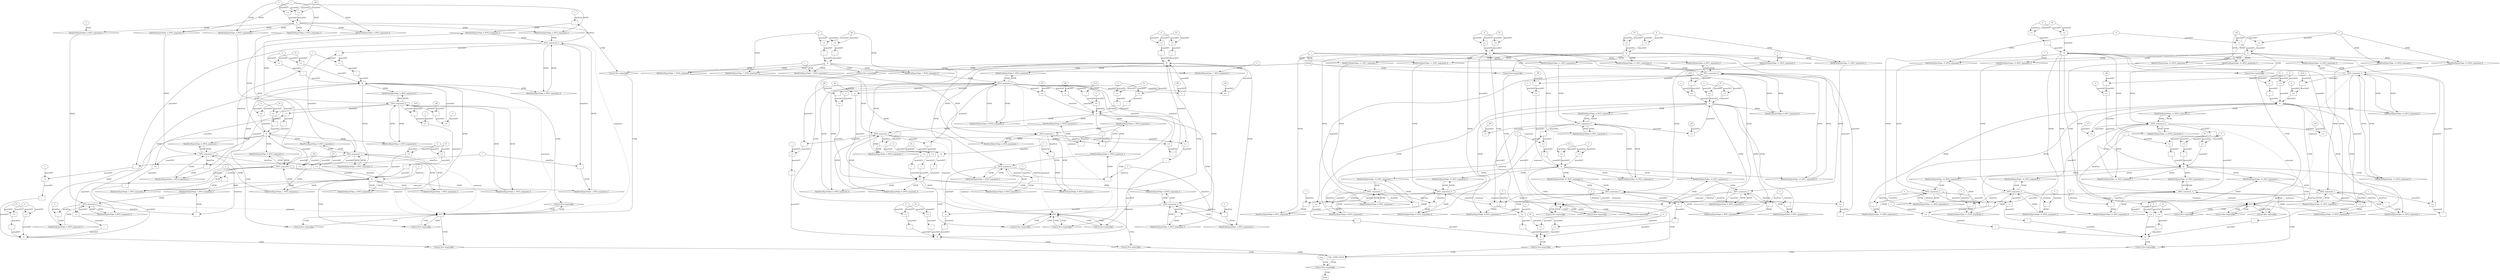 // Horn Graph
digraph {
	"xxxINV3___INV3_0xxxdataFlow_0_node_0" [label="-"  nodeName="xxxINV3___INV3_0xxxdataFlow_0_node_0" class=Operator GNNNodeID=6 shape=rect]
	"xxxINV3___INV3_0xxxdataFlow_0_node_2" [label="1"  nodeName="xxxINV3___INV3_0xxxdataFlow_0_node_2" class=IdealInt GNNNodeID=7]
		"INV3_argument_4" -> "xxxINV3___INV3_0xxxdataFlow_0_node_0" [ label="dataFlow"]
		"xxxINV3___INV3_0xxxdataFlow_0_node_2" -> "xxxINV3___INV3_0xxxdataFlow_0_node_0" [ label="dataFlow"]
	"xxxINV3___INV3_0xxxdataFlow1_node_0" [label="-"  nodeName="xxxINV3___INV3_0xxxdataFlow1_node_0" class=Operator GNNNodeID=8 shape=rect]
	"xxxINV3___INV3_0xxxdataFlow1_node_2" [label="2"  nodeName="xxxINV3___INV3_0xxxdataFlow1_node_2" class=IdealInt GNNNodeID=9]
		"INV3_argument_5" -> "xxxINV3___INV3_0xxxdataFlow1_node_0" [ label="dataFlow"]
		"xxxINV3___INV3_0xxxdataFlow1_node_2" -> "xxxINV3___INV3_0xxxdataFlow1_node_0" [ label="dataFlow"]
	"xxxINV3___INV3_0xxxguard_0_node_0" [label=">="  nodeName="xxxINV3___INV3_0xxxguard_0_node_0" class=Operator GNNNodeID=10 shape=rect]
	"xxxINV3___INV3_0xxxguard_0_node_1" [label="0"  nodeName="xxxINV3___INV3_0xxxguard_0_node_1" class=IdealInt GNNNodeID=11]
	"xxxINV3___INV3_0xxxguard_0_node_2" [label="P1"  nodeName="xxxINV3___INV3_0xxxguard_0_node_2" class=symbolicConstant GNNNodeID=12]
		"xxxINV3___INV3_0xxxguard_0_node_1" -> "xxxINV3___INV3_0xxxguard_0_node_0" [ label="guardAST"]
		"xxxINV3___INV3_0xxxguard_0_node_2" -> "xxxINV3___INV3_0xxxguard_0_node_0" [ label="guardAST"]
	"xxxINV3___INV3_0xxxguard1_node_0" [label="!"  nodeName="xxxINV3___INV3_0xxxguard1_node_0" class=Operator GNNNodeID=13 shape=rect]
	"xxxINV3___INV3_0xxxguard1_node_1" [label=">="  nodeName="xxxINV3___INV3_0xxxguard1_node_1" class=Operator GNNNodeID=14 shape=rect]
		"xxxINV3___INV3_0xxxguard1_node_1" -> "xxxINV3___INV3_0xxxguard1_node_0" [ label="guardAST"]
		"xxxINV3___INV3_0xxxguard_0_node_1" -> "xxxINV3___INV3_0xxxguard1_node_1" [ label="guardAST"]
		"xxxINV3___INV3_0xxxguard_0_node_2" -> "xxxINV3___INV3_0xxxguard1_node_1" [ label="guardAST"]
	"xxxINV3___INV3_0xxxguard2_node_0" [label="!"  nodeName="xxxINV3___INV3_0xxxguard2_node_0" class=Operator GNNNodeID=15 shape=rect]
	"xxxINV3___INV3_0xxxguard2_node_1" [label=">="  nodeName="xxxINV3___INV3_0xxxguard2_node_1" class=Operator GNNNodeID=16 shape=rect]
		"xxxINV3___INV3_0xxxguard2_node_1" -> "xxxINV3___INV3_0xxxguard2_node_0" [ label="guardAST"]
		"INV3_argument_0" -> "xxxINV3___INV3_0xxxguard2_node_1" [ label="guardAST"]
		"INV3_argument_1" -> "xxxINV3___INV3_0xxxguard2_node_1" [ label="guardAST"]
	"xxxINV3___INV3_0xxxguard3_node_0" [label=">="  nodeName="xxxINV3___INV3_0xxxguard3_node_0" class=Operator GNNNodeID=17 shape=rect]
	"xxxINV3___INV3_0xxxguard3_node_2" [label="_P5"  nodeName="xxxINV3___INV3_0xxxguard3_node_2" class=symbolicConstant GNNNodeID=18]
		"INV3_argument_3" -> "xxxINV3___INV3_0xxxguard3_node_0" [ label="guardAST"]
		"xxxINV3___INV3_0xxxguard3_node_2" -> "xxxINV3___INV3_0xxxguard3_node_0" [ label="guardAST"]
	"xxxINV3___INV3_1xxxdataFlow_0_node_0" [label="-"  nodeName="xxxINV3___INV3_1xxxdataFlow_0_node_0" class=Operator GNNNodeID=19 shape=rect]
	"xxxINV3___INV3_1xxxdataFlow_0_node_2" [label="1"  nodeName="xxxINV3___INV3_1xxxdataFlow_0_node_2" class=IdealInt GNNNodeID=20]
		"INV3_argument_1" -> "xxxINV3___INV3_1xxxdataFlow_0_node_0" [ label="dataFlow"]
		"xxxINV3___INV3_1xxxdataFlow_0_node_2" -> "xxxINV3___INV3_1xxxdataFlow_0_node_0" [ label="dataFlow"]
	"xxxINV3___INV3_1xxxdataFlow1_node_0" [label="-"  nodeName="xxxINV3___INV3_1xxxdataFlow1_node_0" class=Operator GNNNodeID=21 shape=rect]
		"INV3_argument_4" -> "xxxINV3___INV3_1xxxdataFlow1_node_0" [ label="dataFlow"]
		"xxxINV3___INV3_1xxxdataFlow_0_node_2" -> "xxxINV3___INV3_1xxxdataFlow1_node_0" [ label="dataFlow"]
	"xxxINV3___INV3_1xxxdataFlow2_node_0" [label="-"  nodeName="xxxINV3___INV3_1xxxdataFlow2_node_0" class=Operator GNNNodeID=22 shape=rect]
	"xxxINV3___INV3_1xxxdataFlow2_node_2" [label="2"  nodeName="xxxINV3___INV3_1xxxdataFlow2_node_2" class=IdealInt GNNNodeID=23]
		"INV3_argument_2" -> "xxxINV3___INV3_1xxxdataFlow2_node_0" [ label="dataFlow"]
		"xxxINV3___INV3_1xxxdataFlow2_node_2" -> "xxxINV3___INV3_1xxxdataFlow2_node_0" [ label="dataFlow"]
	"xxxINV3___INV3_1xxxdataFlow3_node_0" [label="-"  nodeName="xxxINV3___INV3_1xxxdataFlow3_node_0" class=Operator GNNNodeID=24 shape=rect]
		"INV3_argument_5" -> "xxxINV3___INV3_1xxxdataFlow3_node_0" [ label="dataFlow"]
		"xxxINV3___INV3_1xxxdataFlow2_node_2" -> "xxxINV3___INV3_1xxxdataFlow3_node_0" [ label="dataFlow"]
	"xxxINV3___INV3_1xxxguard_0_node_0" [label=">="  nodeName="xxxINV3___INV3_1xxxguard_0_node_0" class=Operator GNNNodeID=25 shape=rect]
	"xxxINV3___INV3_1xxxguard_0_node_1" [label="0"  nodeName="xxxINV3___INV3_1xxxguard_0_node_1" class=IdealInt GNNNodeID=26]
	"xxxINV3___INV3_1xxxguard_0_node_2" [label="P1"  nodeName="xxxINV3___INV3_1xxxguard_0_node_2" class=symbolicConstant GNNNodeID=27]
		"xxxINV3___INV3_1xxxguard_0_node_1" -> "xxxINV3___INV3_1xxxguard_0_node_0" [ label="guardAST"]
		"xxxINV3___INV3_1xxxguard_0_node_2" -> "xxxINV3___INV3_1xxxguard_0_node_0" [ label="guardAST"]
	"xxxINV3___INV3_1xxxguard1_node_0" [label="!"  nodeName="xxxINV3___INV3_1xxxguard1_node_0" class=Operator GNNNodeID=28 shape=rect]
	"xxxINV3___INV3_1xxxguard1_node_1" [label=">="  nodeName="xxxINV3___INV3_1xxxguard1_node_1" class=Operator GNNNodeID=29 shape=rect]
		"xxxINV3___INV3_1xxxguard1_node_1" -> "xxxINV3___INV3_1xxxguard1_node_0" [ label="guardAST"]
		"xxxINV3___INV3_1xxxguard_0_node_1" -> "xxxINV3___INV3_1xxxguard1_node_1" [ label="guardAST"]
		"xxxINV3___INV3_1xxxguard_0_node_2" -> "xxxINV3___INV3_1xxxguard1_node_1" [ label="guardAST"]
	"xxxINV3___INV3_1xxxguard2_node_0" [label=">="  nodeName="xxxINV3___INV3_1xxxguard2_node_0" class=Operator GNNNodeID=30 shape=rect]
	"xxxINV3___INV3_1xxxguard2_node_1" [label="-"  nodeName="xxxINV3___INV3_1xxxguard2_node_1" class=Operator GNNNodeID=31 shape=rect]
	"xxxINV3___INV3_1xxxguard2_node_3" [label="_P10"  nodeName="xxxINV3___INV3_1xxxguard2_node_3" class=symbolicConstant GNNNodeID=32]
	"xxxINV3___INV3_1xxxguard2_node_4" [label="-1"  nodeName="xxxINV3___INV3_1xxxguard2_node_4" class=IdealInt GNNNodeID=33]
		"xxxINV3___INV3_1xxxguard2_node_1" -> "xxxINV3___INV3_1xxxguard2_node_0" [ label="guardAST"]
		"xxxINV3___INV3_1xxxguard2_node_4" -> "xxxINV3___INV3_1xxxguard2_node_0" [ label="guardAST"]
		"INV3_argument_0" -> "xxxINV3___INV3_1xxxguard2_node_1" [ label="guardAST"]
		"xxxINV3___INV3_1xxxguard2_node_3" -> "xxxINV3___INV3_1xxxguard2_node_1" [ label="guardAST"]
	"xxxINV3___INV3_1xxxguard3_node_0" [label=">="  nodeName="xxxINV3___INV3_1xxxguard3_node_0" class=Operator GNNNodeID=34 shape=rect]
	"xxxINV3___INV3_1xxxguard3_node_2" [label="_P7"  nodeName="xxxINV3___INV3_1xxxguard3_node_2" class=symbolicConstant GNNNodeID=35]
		"INV3_argument_3" -> "xxxINV3___INV3_1xxxguard3_node_0" [ label="guardAST"]
		"xxxINV3___INV3_1xxxguard3_node_2" -> "xxxINV3___INV3_1xxxguard3_node_0" [ label="guardAST"]
	"xxxINV3___INV3_2xxxdataFlow_0_node_0" [label="-"  nodeName="xxxINV3___INV3_2xxxdataFlow_0_node_0" class=Operator GNNNodeID=36 shape=rect]
	"xxxINV3___INV3_2xxxdataFlow_0_node_2" [label="1"  nodeName="xxxINV3___INV3_2xxxdataFlow_0_node_2" class=IdealInt GNNNodeID=37]
		"INV3_argument_1" -> "xxxINV3___INV3_2xxxdataFlow_0_node_0" [ label="dataFlow"]
		"xxxINV3___INV3_2xxxdataFlow_0_node_2" -> "xxxINV3___INV3_2xxxdataFlow_0_node_0" [ label="dataFlow"]
	"xxxINV3___INV3_2xxxdataFlow1_node_0" [label="-"  nodeName="xxxINV3___INV3_2xxxdataFlow1_node_0" class=Operator GNNNodeID=38 shape=rect]
	"xxxINV3___INV3_2xxxdataFlow1_node_2" [label="2"  nodeName="xxxINV3___INV3_2xxxdataFlow1_node_2" class=IdealInt GNNNodeID=39]
		"INV3_argument_2" -> "xxxINV3___INV3_2xxxdataFlow1_node_0" [ label="dataFlow"]
		"xxxINV3___INV3_2xxxdataFlow1_node_2" -> "xxxINV3___INV3_2xxxdataFlow1_node_0" [ label="dataFlow"]
	"xxxINV3___INV3_2xxxguard_0_node_0" [label="!"  nodeName="xxxINV3___INV3_2xxxguard_0_node_0" class=Operator GNNNodeID=40 shape=rect]
	"xxxINV3___INV3_2xxxguard_0_node_1" [label=">="  nodeName="xxxINV3___INV3_2xxxguard_0_node_1" class=Operator GNNNodeID=41 shape=rect]
	"xxxINV3___INV3_2xxxguard_0_node_2" [label="-"  nodeName="xxxINV3___INV3_2xxxguard_0_node_2" class=Operator GNNNodeID=42 shape=rect]
		"xxxINV3___INV3_2xxxguard_0_node_1" -> "xxxINV3___INV3_2xxxguard_0_node_0" [ label="guardAST"]
		"xxxINV3___INV3_2xxxguard_0_node_2" -> "xxxINV3___INV3_2xxxguard_0_node_1" [ label="guardAST"]
		"xxxINV3___INV3_2xxxdataFlow_0_node_2" -> "xxxINV3___INV3_2xxxguard_0_node_1" [ label="guardAST"]
		"INV3_argument_3" -> "xxxINV3___INV3_2xxxguard_0_node_2" [ label="guardAST"]
		"INV3_argument_4" -> "xxxINV3___INV3_2xxxguard_0_node_2" [ label="guardAST"]
	"xxxINV3___INV3_2xxxguard1_node_0" [label=">="  nodeName="xxxINV3___INV3_2xxxguard1_node_0" class=Operator GNNNodeID=43 shape=rect]
	"xxxINV3___INV3_2xxxguard1_node_1" [label="-"  nodeName="xxxINV3___INV3_2xxxguard1_node_1" class=Operator GNNNodeID=44 shape=rect]
	"xxxINV3___INV3_2xxxguard1_node_3" [label="_P8"  nodeName="xxxINV3___INV3_2xxxguard1_node_3" class=symbolicConstant GNNNodeID=45]
	"xxxINV3___INV3_2xxxguard1_node_4" [label="-1"  nodeName="xxxINV3___INV3_2xxxguard1_node_4" class=IdealInt GNNNodeID=46]
		"xxxINV3___INV3_2xxxguard1_node_1" -> "xxxINV3___INV3_2xxxguard1_node_0" [ label="guardAST"]
		"xxxINV3___INV3_2xxxguard1_node_4" -> "xxxINV3___INV3_2xxxguard1_node_0" [ label="guardAST"]
		"INV3_argument_0" -> "xxxINV3___INV3_2xxxguard1_node_1" [ label="guardAST"]
		"xxxINV3___INV3_2xxxguard1_node_3" -> "xxxINV3___INV3_2xxxguard1_node_1" [ label="guardAST"]
	"xxxINV3___INV3_2xxxguard2_node_0" [label="!"  nodeName="xxxINV3___INV3_2xxxguard2_node_0" class=Operator GNNNodeID=47 shape=rect]
	"xxxINV3___INV3_2xxxguard2_node_1" [label=">="  nodeName="xxxINV3___INV3_2xxxguard2_node_1" class=Operator GNNNodeID=48 shape=rect]
	"xxxINV3___INV3_2xxxguard2_node_2" [label="0"  nodeName="xxxINV3___INV3_2xxxguard2_node_2" class=IdealInt GNNNodeID=49]
	"xxxINV3___INV3_2xxxguard2_node_3" [label="P1"  nodeName="xxxINV3___INV3_2xxxguard2_node_3" class=symbolicConstant GNNNodeID=50]
		"xxxINV3___INV3_2xxxguard2_node_1" -> "xxxINV3___INV3_2xxxguard2_node_0" [ label="guardAST"]
		"xxxINV3___INV3_2xxxguard2_node_2" -> "xxxINV3___INV3_2xxxguard2_node_1" [ label="guardAST"]
		"xxxINV3___INV3_2xxxguard2_node_3" -> "xxxINV3___INV3_2xxxguard2_node_1" [ label="guardAST"]
	"xxxINV3___INV3_2xxxguard3_node_0" [label=">="  nodeName="xxxINV3___INV3_2xxxguard3_node_0" class=Operator GNNNodeID=51 shape=rect]
		"xxxINV3___INV3_2xxxguard2_node_2" -> "xxxINV3___INV3_2xxxguard3_node_0" [ label="guardAST"]
		"xxxINV3___INV3_2xxxguard2_node_3" -> "xxxINV3___INV3_2xxxguard3_node_0" [ label="guardAST"]
	"xxxINV3___Initial_3xxxdataFlow_0_node_0" [label="1"  nodeName="xxxINV3___Initial_3xxxdataFlow_0_node_0" class=IdealInt GNNNodeID=52]
	"xxxINV3___Initial_3xxxdataFlow1_node_0" [label="_P6"  nodeName="xxxINV3___Initial_3xxxdataFlow1_node_0" class=symbolicConstant GNNNodeID=53]
	"xxxINV3___Initial_3xxxdataFlow3_node_0" [label="0"  nodeName="xxxINV3___Initial_3xxxdataFlow3_node_0" class=IdealInt GNNNodeID=54]
	"xxxINV3___Initial_3xxxdataFlow5_node_0" [label="2"  nodeName="xxxINV3___Initial_3xxxdataFlow5_node_0" class=IdealInt GNNNodeID=55]
	"xxxINV3___Initial_3xxxguard_0_node_0" [label=">="  nodeName="xxxINV3___Initial_3xxxguard_0_node_0" class=Operator GNNNodeID=56 shape=rect]
		"xxxINV3___Initial_3xxxdataFlow1_node_0" -> "xxxINV3___Initial_3xxxguard_0_node_0" [ label="guardAST"]
		"xxxINV3___Initial_3xxxdataFlow_0_node_0" -> "xxxINV3___Initial_3xxxguard_0_node_0" [ label="guardAST"]
	"xxxINV3___Initial_3xxxguard1_node_0" [label=">="  nodeName="xxxINV3___Initial_3xxxguard1_node_0" class=Operator GNNNodeID=57 shape=rect]
		"xxxINV3___Initial_3xxxdataFlow3_node_0" -> "xxxINV3___Initial_3xxxguard1_node_0" [ label="guardAST"]
		"xxxINV3___Initial_3xxxdataFlow1_node_0" -> "xxxINV3___Initial_3xxxguard1_node_0" [ label="guardAST"]
	"xxxINV4___INV4_4xxxdataFlow_0_node_0" [label="-"  nodeName="xxxINV4___INV4_4xxxdataFlow_0_node_0" class=Operator GNNNodeID=63 shape=rect]
	"xxxINV4___INV4_4xxxdataFlow_0_node_2" [label="1"  nodeName="xxxINV4___INV4_4xxxdataFlow_0_node_2" class=IdealInt GNNNodeID=64]
		"INV4_argument_3" -> "xxxINV4___INV4_4xxxdataFlow_0_node_0" [ label="dataFlow"]
		"xxxINV4___INV4_4xxxdataFlow_0_node_2" -> "xxxINV4___INV4_4xxxdataFlow_0_node_0" [ label="dataFlow"]
	"xxxINV4___INV4_4xxxdataFlow1_node_0" [label="-"  nodeName="xxxINV4___INV4_4xxxdataFlow1_node_0" class=Operator GNNNodeID=65 shape=rect]
	"xxxINV4___INV4_4xxxdataFlow1_node_2" [label="2"  nodeName="xxxINV4___INV4_4xxxdataFlow1_node_2" class=IdealInt GNNNodeID=66]
		"INV4_argument_4" -> "xxxINV4___INV4_4xxxdataFlow1_node_0" [ label="dataFlow"]
		"xxxINV4___INV4_4xxxdataFlow1_node_2" -> "xxxINV4___INV4_4xxxdataFlow1_node_0" [ label="dataFlow"]
	"xxxINV4___INV4_4xxxguard_0_node_0" [label="="  nodeName="xxxINV4___INV4_4xxxguard_0_node_0" class=Operator GNNNodeID=67 shape=rect]
	"xxxINV4___INV4_4xxxguard_0_node_1" [label="P6"  nodeName="xxxINV4___INV4_4xxxguard_0_node_1" class=symbolicConstant GNNNodeID=68]
		"xxxINV4___INV4_4xxxguard_0_node_1" -> "xxxINV4___INV4_4xxxguard_0_node_0" [ label="guardAST"]
		"INV4_argument_0" -> "xxxINV4___INV4_4xxxguard_0_node_0" [ label="guardAST"]
	"xxxINV4___INV4_4xxxguard1_node_0" [label=">="  nodeName="xxxINV4___INV4_4xxxguard1_node_0" class=Operator GNNNodeID=69 shape=rect]
	"xxxINV4___INV4_4xxxguard1_node_2" [label="_P5"  nodeName="xxxINV4___INV4_4xxxguard1_node_2" class=symbolicConstant GNNNodeID=70]
		"INV4_argument_0" -> "xxxINV4___INV4_4xxxguard1_node_0" [ label="guardAST"]
		"xxxINV4___INV4_4xxxguard1_node_2" -> "xxxINV4___INV4_4xxxguard1_node_0" [ label="guardAST"]
	"xxxINV4___INV4_4xxxguard2_node_0" [label="!"  nodeName="xxxINV4___INV4_4xxxguard2_node_0" class=Operator GNNNodeID=71 shape=rect]
	"xxxINV4___INV4_4xxxguard2_node_1" [label=">="  nodeName="xxxINV4___INV4_4xxxguard2_node_1" class=Operator GNNNodeID=72 shape=rect]
	"xxxINV4___INV4_4xxxguard2_node_2" [label="0"  nodeName="xxxINV4___INV4_4xxxguard2_node_2" class=IdealInt GNNNodeID=73]
	"xxxINV4___INV4_4xxxguard2_node_3" [label="P1"  nodeName="xxxINV4___INV4_4xxxguard2_node_3" class=symbolicConstant GNNNodeID=74]
		"xxxINV4___INV4_4xxxguard2_node_1" -> "xxxINV4___INV4_4xxxguard2_node_0" [ label="guardAST"]
		"xxxINV4___INV4_4xxxguard2_node_2" -> "xxxINV4___INV4_4xxxguard2_node_1" [ label="guardAST"]
		"xxxINV4___INV4_4xxxguard2_node_3" -> "xxxINV4___INV4_4xxxguard2_node_1" [ label="guardAST"]
	"xxxINV4___INV4_4xxxguard3_node_0" [label="!"  nodeName="xxxINV4___INV4_4xxxguard3_node_0" class=Operator GNNNodeID=75 shape=rect]
	"xxxINV4___INV4_4xxxguard3_node_1" [label=">="  nodeName="xxxINV4___INV4_4xxxguard3_node_1" class=Operator GNNNodeID=76 shape=rect]
		"xxxINV4___INV4_4xxxguard3_node_1" -> "xxxINV4___INV4_4xxxguard3_node_0" [ label="guardAST"]
		"xxxINV4___INV4_4xxxguard2_node_2" -> "xxxINV4___INV4_4xxxguard3_node_1" [ label="guardAST"]
		"xxxINV4___INV4_4xxxguard2_node_3" -> "xxxINV4___INV4_4xxxguard3_node_1" [ label="guardAST"]
	"xxxINV4___INV4_4xxxguard4_node_0" [label="!"  nodeName="xxxINV4___INV4_4xxxguard4_node_0" class=Operator GNNNodeID=77 shape=rect]
	"xxxINV4___INV4_4xxxguard4_node_1" [label=">="  nodeName="xxxINV4___INV4_4xxxguard4_node_1" class=Operator GNNNodeID=78 shape=rect]
		"xxxINV4___INV4_4xxxguard4_node_1" -> "xxxINV4___INV4_4xxxguard4_node_0" [ label="guardAST"]
		"INV4_argument_0" -> "xxxINV4___INV4_4xxxguard4_node_1" [ label="guardAST"]
		"INV4_argument_1" -> "xxxINV4___INV4_4xxxguard4_node_1" [ label="guardAST"]
	"xxxINV4___INV4_5xxxdataFlow_0_node_0" [label="-"  nodeName="xxxINV4___INV4_5xxxdataFlow_0_node_0" class=Operator GNNNodeID=79 shape=rect]
	"xxxINV4___INV4_5xxxdataFlow_0_node_2" [label="1"  nodeName="xxxINV4___INV4_5xxxdataFlow_0_node_2" class=IdealInt GNNNodeID=80]
		"INV4_argument_1" -> "xxxINV4___INV4_5xxxdataFlow_0_node_0" [ label="dataFlow"]
		"xxxINV4___INV4_5xxxdataFlow_0_node_2" -> "xxxINV4___INV4_5xxxdataFlow_0_node_0" [ label="dataFlow"]
	"xxxINV4___INV4_5xxxdataFlow1_node_0" [label="-"  nodeName="xxxINV4___INV4_5xxxdataFlow1_node_0" class=Operator GNNNodeID=81 shape=rect]
		"INV4_argument_3" -> "xxxINV4___INV4_5xxxdataFlow1_node_0" [ label="dataFlow"]
		"xxxINV4___INV4_5xxxdataFlow_0_node_2" -> "xxxINV4___INV4_5xxxdataFlow1_node_0" [ label="dataFlow"]
	"xxxINV4___INV4_5xxxdataFlow2_node_0" [label="-"  nodeName="xxxINV4___INV4_5xxxdataFlow2_node_0" class=Operator GNNNodeID=82 shape=rect]
	"xxxINV4___INV4_5xxxdataFlow2_node_2" [label="2"  nodeName="xxxINV4___INV4_5xxxdataFlow2_node_2" class=IdealInt GNNNodeID=83]
		"INV4_argument_2" -> "xxxINV4___INV4_5xxxdataFlow2_node_0" [ label="dataFlow"]
		"xxxINV4___INV4_5xxxdataFlow2_node_2" -> "xxxINV4___INV4_5xxxdataFlow2_node_0" [ label="dataFlow"]
	"xxxINV4___INV4_5xxxdataFlow3_node_0" [label="-"  nodeName="xxxINV4___INV4_5xxxdataFlow3_node_0" class=Operator GNNNodeID=84 shape=rect]
		"INV4_argument_4" -> "xxxINV4___INV4_5xxxdataFlow3_node_0" [ label="dataFlow"]
		"xxxINV4___INV4_5xxxdataFlow2_node_2" -> "xxxINV4___INV4_5xxxdataFlow3_node_0" [ label="dataFlow"]
	"xxxINV4___INV4_5xxxguard_0_node_0" [label="="  nodeName="xxxINV4___INV4_5xxxguard_0_node_0" class=Operator GNNNodeID=85 shape=rect]
	"xxxINV4___INV4_5xxxguard_0_node_1" [label="P8"  nodeName="xxxINV4___INV4_5xxxguard_0_node_1" class=symbolicConstant GNNNodeID=86]
		"xxxINV4___INV4_5xxxguard_0_node_1" -> "xxxINV4___INV4_5xxxguard_0_node_0" [ label="guardAST"]
		"INV4_argument_0" -> "xxxINV4___INV4_5xxxguard_0_node_0" [ label="guardAST"]
	"xxxINV4___INV4_5xxxguard1_node_0" [label=">="  nodeName="xxxINV4___INV4_5xxxguard1_node_0" class=Operator GNNNodeID=87 shape=rect]
	"xxxINV4___INV4_5xxxguard1_node_2" [label="_P7"  nodeName="xxxINV4___INV4_5xxxguard1_node_2" class=symbolicConstant GNNNodeID=88]
		"INV4_argument_0" -> "xxxINV4___INV4_5xxxguard1_node_0" [ label="guardAST"]
		"xxxINV4___INV4_5xxxguard1_node_2" -> "xxxINV4___INV4_5xxxguard1_node_0" [ label="guardAST"]
	"xxxINV4___INV4_5xxxguard2_node_0" [label="!"  nodeName="xxxINV4___INV4_5xxxguard2_node_0" class=Operator GNNNodeID=89 shape=rect]
	"xxxINV4___INV4_5xxxguard2_node_1" [label=">="  nodeName="xxxINV4___INV4_5xxxguard2_node_1" class=Operator GNNNodeID=90 shape=rect]
	"xxxINV4___INV4_5xxxguard2_node_2" [label="0"  nodeName="xxxINV4___INV4_5xxxguard2_node_2" class=IdealInt GNNNodeID=91]
	"xxxINV4___INV4_5xxxguard2_node_3" [label="P1"  nodeName="xxxINV4___INV4_5xxxguard2_node_3" class=symbolicConstant GNNNodeID=92]
		"xxxINV4___INV4_5xxxguard2_node_1" -> "xxxINV4___INV4_5xxxguard2_node_0" [ label="guardAST"]
		"xxxINV4___INV4_5xxxguard2_node_2" -> "xxxINV4___INV4_5xxxguard2_node_1" [ label="guardAST"]
		"xxxINV4___INV4_5xxxguard2_node_3" -> "xxxINV4___INV4_5xxxguard2_node_1" [ label="guardAST"]
	"xxxINV4___INV4_5xxxguard3_node_0" [label="!"  nodeName="xxxINV4___INV4_5xxxguard3_node_0" class=Operator GNNNodeID=93 shape=rect]
	"xxxINV4___INV4_5xxxguard3_node_1" [label=">="  nodeName="xxxINV4___INV4_5xxxguard3_node_1" class=Operator GNNNodeID=94 shape=rect]
		"xxxINV4___INV4_5xxxguard3_node_1" -> "xxxINV4___INV4_5xxxguard3_node_0" [ label="guardAST"]
		"xxxINV4___INV4_5xxxguard2_node_2" -> "xxxINV4___INV4_5xxxguard3_node_1" [ label="guardAST"]
		"xxxINV4___INV4_5xxxguard2_node_3" -> "xxxINV4___INV4_5xxxguard3_node_1" [ label="guardAST"]
	"xxxINV4___INV4_5xxxguard4_node_0" [label=">="  nodeName="xxxINV4___INV4_5xxxguard4_node_0" class=Operator GNNNodeID=95 shape=rect]
	"xxxINV4___INV4_5xxxguard4_node_1" [label="-"  nodeName="xxxINV4___INV4_5xxxguard4_node_1" class=Operator GNNNodeID=96 shape=rect]
	"xxxINV4___INV4_5xxxguard4_node_3" [label="_P10"  nodeName="xxxINV4___INV4_5xxxguard4_node_3" class=symbolicConstant GNNNodeID=97]
	"xxxINV4___INV4_5xxxguard4_node_4" [label="-1"  nodeName="xxxINV4___INV4_5xxxguard4_node_4" class=IdealInt GNNNodeID=98]
		"xxxINV4___INV4_5xxxguard4_node_1" -> "xxxINV4___INV4_5xxxguard4_node_0" [ label="guardAST"]
		"xxxINV4___INV4_5xxxguard4_node_4" -> "xxxINV4___INV4_5xxxguard4_node_0" [ label="guardAST"]
		"INV4_argument_0" -> "xxxINV4___INV4_5xxxguard4_node_1" [ label="guardAST"]
		"xxxINV4___INV4_5xxxguard4_node_3" -> "xxxINV4___INV4_5xxxguard4_node_1" [ label="guardAST"]
	"xxxINV4___INV4_6xxxdataFlow_0_node_0" [label="-"  nodeName="xxxINV4___INV4_6xxxdataFlow_0_node_0" class=Operator GNNNodeID=99 shape=rect]
	"xxxINV4___INV4_6xxxdataFlow_0_node_2" [label="1"  nodeName="xxxINV4___INV4_6xxxdataFlow_0_node_2" class=IdealInt GNNNodeID=100]
		"INV4_argument_1" -> "xxxINV4___INV4_6xxxdataFlow_0_node_0" [ label="dataFlow"]
		"xxxINV4___INV4_6xxxdataFlow_0_node_2" -> "xxxINV4___INV4_6xxxdataFlow_0_node_0" [ label="dataFlow"]
	"xxxINV4___INV4_6xxxdataFlow1_node_0" [label="-"  nodeName="xxxINV4___INV4_6xxxdataFlow1_node_0" class=Operator GNNNodeID=101 shape=rect]
	"xxxINV4___INV4_6xxxdataFlow1_node_2" [label="2"  nodeName="xxxINV4___INV4_6xxxdataFlow1_node_2" class=IdealInt GNNNodeID=102]
		"INV4_argument_2" -> "xxxINV4___INV4_6xxxdataFlow1_node_0" [ label="dataFlow"]
		"xxxINV4___INV4_6xxxdataFlow1_node_2" -> "xxxINV4___INV4_6xxxdataFlow1_node_0" [ label="dataFlow"]
	"xxxINV4___INV4_6xxxguard_0_node_0" [label="="  nodeName="xxxINV4___INV4_6xxxguard_0_node_0" class=Operator GNNNodeID=103 shape=rect]
	"xxxINV4___INV4_6xxxguard_0_node_1" [label="P6"  nodeName="xxxINV4___INV4_6xxxguard_0_node_1" class=symbolicConstant GNNNodeID=104]
		"xxxINV4___INV4_6xxxguard_0_node_1" -> "xxxINV4___INV4_6xxxguard_0_node_0" [ label="guardAST"]
		"INV4_argument_0" -> "xxxINV4___INV4_6xxxguard_0_node_0" [ label="guardAST"]
	"xxxINV4___INV4_6xxxguard1_node_0" [label="!"  nodeName="xxxINV4___INV4_6xxxguard1_node_0" class=Operator GNNNodeID=105 shape=rect]
	"xxxINV4___INV4_6xxxguard1_node_1" [label=">="  nodeName="xxxINV4___INV4_6xxxguard1_node_1" class=Operator GNNNodeID=106 shape=rect]
	"xxxINV4___INV4_6xxxguard1_node_2" [label="0"  nodeName="xxxINV4___INV4_6xxxguard1_node_2" class=IdealInt GNNNodeID=107]
	"xxxINV4___INV4_6xxxguard1_node_3" [label="P1"  nodeName="xxxINV4___INV4_6xxxguard1_node_3" class=symbolicConstant GNNNodeID=108]
		"xxxINV4___INV4_6xxxguard1_node_1" -> "xxxINV4___INV4_6xxxguard1_node_0" [ label="guardAST"]
		"xxxINV4___INV4_6xxxguard1_node_2" -> "xxxINV4___INV4_6xxxguard1_node_1" [ label="guardAST"]
		"xxxINV4___INV4_6xxxguard1_node_3" -> "xxxINV4___INV4_6xxxguard1_node_1" [ label="guardAST"]
	"xxxINV4___INV4_6xxxguard2_node_0" [label="!"  nodeName="xxxINV4___INV4_6xxxguard2_node_0" class=Operator GNNNodeID=109 shape=rect]
	"xxxINV4___INV4_6xxxguard2_node_1" [label=">="  nodeName="xxxINV4___INV4_6xxxguard2_node_1" class=Operator GNNNodeID=110 shape=rect]
	"xxxINV4___INV4_6xxxguard2_node_2" [label="-"  nodeName="xxxINV4___INV4_6xxxguard2_node_2" class=Operator GNNNodeID=111 shape=rect]
		"xxxINV4___INV4_6xxxguard2_node_1" -> "xxxINV4___INV4_6xxxguard2_node_0" [ label="guardAST"]
		"xxxINV4___INV4_6xxxguard2_node_2" -> "xxxINV4___INV4_6xxxguard2_node_1" [ label="guardAST"]
		"xxxINV4___INV4_6xxxdataFlow_0_node_2" -> "xxxINV4___INV4_6xxxguard2_node_1" [ label="guardAST"]
		"INV4_argument_0" -> "xxxINV4___INV4_6xxxguard2_node_2" [ label="guardAST"]
		"INV4_argument_3" -> "xxxINV4___INV4_6xxxguard2_node_2" [ label="guardAST"]
	"xxxINV4___INV4_6xxxguard3_node_0" [label=">="  nodeName="xxxINV4___INV4_6xxxguard3_node_0" class=Operator GNNNodeID=112 shape=rect]
	"xxxINV4___INV4_6xxxguard3_node_1" [label="-"  nodeName="xxxINV4___INV4_6xxxguard3_node_1" class=Operator GNNNodeID=113 shape=rect]
	"xxxINV4___INV4_6xxxguard3_node_3" [label="_P8"  nodeName="xxxINV4___INV4_6xxxguard3_node_3" class=symbolicConstant GNNNodeID=114]
	"xxxINV4___INV4_6xxxguard3_node_4" [label="-1"  nodeName="xxxINV4___INV4_6xxxguard3_node_4" class=IdealInt GNNNodeID=115]
		"xxxINV4___INV4_6xxxguard3_node_1" -> "xxxINV4___INV4_6xxxguard3_node_0" [ label="guardAST"]
		"xxxINV4___INV4_6xxxguard3_node_4" -> "xxxINV4___INV4_6xxxguard3_node_0" [ label="guardAST"]
		"INV4_argument_0" -> "xxxINV4___INV4_6xxxguard3_node_1" [ label="guardAST"]
		"xxxINV4___INV4_6xxxguard3_node_3" -> "xxxINV4___INV4_6xxxguard3_node_1" [ label="guardAST"]
	"xxxINV4___INV4_6xxxguard4_node_0" [label="!"  nodeName="xxxINV4___INV4_6xxxguard4_node_0" class=Operator GNNNodeID=116 shape=rect]
	"xxxINV4___INV4_6xxxguard4_node_1" [label=">="  nodeName="xxxINV4___INV4_6xxxguard4_node_1" class=Operator GNNNodeID=117 shape=rect]
		"xxxINV4___INV4_6xxxguard4_node_1" -> "xxxINV4___INV4_6xxxguard4_node_0" [ label="guardAST"]
		"xxxINV4___INV4_6xxxguard1_node_2" -> "xxxINV4___INV4_6xxxguard4_node_1" [ label="guardAST"]
		"xxxINV4___INV4_6xxxguard1_node_3" -> "xxxINV4___INV4_6xxxguard4_node_1" [ label="guardAST"]
	"xxxINV4___Initial_7xxxdataFlow_0_node_0" [label="P2"  nodeName="xxxINV4___Initial_7xxxdataFlow_0_node_0" class=symbolicConstant GNNNodeID=118]
	"xxxINV4___Initial_7xxxdataFlow1_node_0" [label="2"  nodeName="xxxINV4___Initial_7xxxdataFlow1_node_0" class=IdealInt GNNNodeID=119]
	"xxxINV4___Initial_7xxxdataFlow2_node_0" [label="1"  nodeName="xxxINV4___Initial_7xxxdataFlow2_node_0" class=IdealInt GNNNodeID=120]
	"xxxINV4___Initial_7xxxdataFlow3_node_0" [label="0"  nodeName="xxxINV4___Initial_7xxxdataFlow3_node_0" class=IdealInt GNNNodeID=121]
	"xxxINV4___Initial_7xxxguard_0_node_0" [label="!"  nodeName="xxxINV4___Initial_7xxxguard_0_node_0" class=Operator GNNNodeID=122 shape=rect]
	"xxxINV4___Initial_7xxxguard_0_node_1" [label=">="  nodeName="xxxINV4___Initial_7xxxguard_0_node_1" class=Operator GNNNodeID=123 shape=rect]
		"xxxINV4___Initial_7xxxguard_0_node_1" -> "xxxINV4___Initial_7xxxguard_0_node_0" [ label="guardAST"]
		"xxxINV4___Initial_7xxxdataFlow3_node_0" -> "xxxINV4___Initial_7xxxguard_0_node_1" [ label="guardAST"]
		"xxxINV4___Initial_7xxxdataFlow_0_node_0" -> "xxxINV4___Initial_7xxxguard_0_node_1" [ label="guardAST"]
	"xxxINV4___Initial_7xxxguard1_node_0" [label="!"  nodeName="xxxINV4___Initial_7xxxguard1_node_0" class=Operator GNNNodeID=124 shape=rect]
	"xxxINV4___Initial_7xxxguard1_node_1" [label=">="  nodeName="xxxINV4___Initial_7xxxguard1_node_1" class=Operator GNNNodeID=125 shape=rect]
		"xxxINV4___Initial_7xxxguard1_node_1" -> "xxxINV4___Initial_7xxxguard1_node_0" [ label="guardAST"]
		"xxxINV4___Initial_7xxxdataFlow3_node_0" -> "xxxINV4___Initial_7xxxguard1_node_1" [ label="guardAST"]
		"xxxINV4___Initial_7xxxdataFlow_0_node_0" -> "xxxINV4___Initial_7xxxguard1_node_1" [ label="guardAST"]
	"xxxINV1___INV1_8xxxdataFlow_0_node_0" [label="-"  nodeName="xxxINV1___INV1_8xxxdataFlow_0_node_0" class=Operator GNNNodeID=132 shape=rect]
	"xxxINV1___INV1_8xxxdataFlow_0_node_2" [label="1"  nodeName="xxxINV1___INV1_8xxxdataFlow_0_node_2" class=IdealInt GNNNodeID=133]
		"INV1_argument_4" -> "xxxINV1___INV1_8xxxdataFlow_0_node_0" [ label="dataFlow"]
		"xxxINV1___INV1_8xxxdataFlow_0_node_2" -> "xxxINV1___INV1_8xxxdataFlow_0_node_0" [ label="dataFlow"]
	"xxxINV1___INV1_8xxxdataFlow1_node_0" [label="-"  nodeName="xxxINV1___INV1_8xxxdataFlow1_node_0" class=Operator GNNNodeID=134 shape=rect]
	"xxxINV1___INV1_8xxxdataFlow1_node_2" [label="2"  nodeName="xxxINV1___INV1_8xxxdataFlow1_node_2" class=IdealInt GNNNodeID=135]
		"INV1_argument_5" -> "xxxINV1___INV1_8xxxdataFlow1_node_0" [ label="dataFlow"]
		"xxxINV1___INV1_8xxxdataFlow1_node_2" -> "xxxINV1___INV1_8xxxdataFlow1_node_0" [ label="dataFlow"]
	"xxxINV1___INV1_8xxxguard_0_node_0" [label=">="  nodeName="xxxINV1___INV1_8xxxguard_0_node_0" class=Operator GNNNodeID=136 shape=rect]
	"xxxINV1___INV1_8xxxguard_0_node_1" [label="0"  nodeName="xxxINV1___INV1_8xxxguard_0_node_1" class=IdealInt GNNNodeID=137]
	"xxxINV1___INV1_8xxxguard_0_node_2" [label="P1"  nodeName="xxxINV1___INV1_8xxxguard_0_node_2" class=symbolicConstant GNNNodeID=138]
		"xxxINV1___INV1_8xxxguard_0_node_1" -> "xxxINV1___INV1_8xxxguard_0_node_0" [ label="guardAST"]
		"xxxINV1___INV1_8xxxguard_0_node_2" -> "xxxINV1___INV1_8xxxguard_0_node_0" [ label="guardAST"]
	"xxxINV1___INV1_8xxxguard1_node_0" [label=">="  nodeName="xxxINV1___INV1_8xxxguard1_node_0" class=Operator GNNNodeID=139 shape=rect]
		"xxxINV1___INV1_8xxxguard_0_node_1" -> "xxxINV1___INV1_8xxxguard1_node_0" [ label="guardAST"]
		"xxxINV1___INV1_8xxxguard_0_node_2" -> "xxxINV1___INV1_8xxxguard1_node_0" [ label="guardAST"]
	"xxxINV1___INV1_8xxxguard2_node_0" [label="!"  nodeName="xxxINV1___INV1_8xxxguard2_node_0" class=Operator GNNNodeID=140 shape=rect]
	"xxxINV1___INV1_8xxxguard2_node_1" [label=">="  nodeName="xxxINV1___INV1_8xxxguard2_node_1" class=Operator GNNNodeID=141 shape=rect]
		"xxxINV1___INV1_8xxxguard2_node_1" -> "xxxINV1___INV1_8xxxguard2_node_0" [ label="guardAST"]
		"INV1_argument_0" -> "xxxINV1___INV1_8xxxguard2_node_1" [ label="guardAST"]
		"INV1_argument_1" -> "xxxINV1___INV1_8xxxguard2_node_1" [ label="guardAST"]
	"xxxINV1___INV1_8xxxguard3_node_0" [label=">="  nodeName="xxxINV1___INV1_8xxxguard3_node_0" class=Operator GNNNodeID=142 shape=rect]
	"xxxINV1___INV1_8xxxguard3_node_2" [label="_P5"  nodeName="xxxINV1___INV1_8xxxguard3_node_2" class=symbolicConstant GNNNodeID=143]
		"INV1_argument_3" -> "xxxINV1___INV1_8xxxguard3_node_0" [ label="guardAST"]
		"xxxINV1___INV1_8xxxguard3_node_2" -> "xxxINV1___INV1_8xxxguard3_node_0" [ label="guardAST"]
	"xxxINV1___INV1_9xxxdataFlow_0_node_0" [label="-"  nodeName="xxxINV1___INV1_9xxxdataFlow_0_node_0" class=Operator GNNNodeID=144 shape=rect]
	"xxxINV1___INV1_9xxxdataFlow_0_node_2" [label="1"  nodeName="xxxINV1___INV1_9xxxdataFlow_0_node_2" class=IdealInt GNNNodeID=145]
		"INV1_argument_1" -> "xxxINV1___INV1_9xxxdataFlow_0_node_0" [ label="dataFlow"]
		"xxxINV1___INV1_9xxxdataFlow_0_node_2" -> "xxxINV1___INV1_9xxxdataFlow_0_node_0" [ label="dataFlow"]
	"xxxINV1___INV1_9xxxdataFlow1_node_0" [label="-"  nodeName="xxxINV1___INV1_9xxxdataFlow1_node_0" class=Operator GNNNodeID=146 shape=rect]
		"INV1_argument_4" -> "xxxINV1___INV1_9xxxdataFlow1_node_0" [ label="dataFlow"]
		"xxxINV1___INV1_9xxxdataFlow_0_node_2" -> "xxxINV1___INV1_9xxxdataFlow1_node_0" [ label="dataFlow"]
	"xxxINV1___INV1_9xxxdataFlow2_node_0" [label="-"  nodeName="xxxINV1___INV1_9xxxdataFlow2_node_0" class=Operator GNNNodeID=147 shape=rect]
	"xxxINV1___INV1_9xxxdataFlow2_node_2" [label="2"  nodeName="xxxINV1___INV1_9xxxdataFlow2_node_2" class=IdealInt GNNNodeID=148]
		"INV1_argument_2" -> "xxxINV1___INV1_9xxxdataFlow2_node_0" [ label="dataFlow"]
		"xxxINV1___INV1_9xxxdataFlow2_node_2" -> "xxxINV1___INV1_9xxxdataFlow2_node_0" [ label="dataFlow"]
	"xxxINV1___INV1_9xxxdataFlow3_node_0" [label="-"  nodeName="xxxINV1___INV1_9xxxdataFlow3_node_0" class=Operator GNNNodeID=149 shape=rect]
		"INV1_argument_5" -> "xxxINV1___INV1_9xxxdataFlow3_node_0" [ label="dataFlow"]
		"xxxINV1___INV1_9xxxdataFlow2_node_2" -> "xxxINV1___INV1_9xxxdataFlow3_node_0" [ label="dataFlow"]
	"xxxINV1___INV1_9xxxguard_0_node_0" [label=">="  nodeName="xxxINV1___INV1_9xxxguard_0_node_0" class=Operator GNNNodeID=150 shape=rect]
	"xxxINV1___INV1_9xxxguard_0_node_1" [label="0"  nodeName="xxxINV1___INV1_9xxxguard_0_node_1" class=IdealInt GNNNodeID=151]
	"xxxINV1___INV1_9xxxguard_0_node_2" [label="P1"  nodeName="xxxINV1___INV1_9xxxguard_0_node_2" class=symbolicConstant GNNNodeID=152]
		"xxxINV1___INV1_9xxxguard_0_node_1" -> "xxxINV1___INV1_9xxxguard_0_node_0" [ label="guardAST"]
		"xxxINV1___INV1_9xxxguard_0_node_2" -> "xxxINV1___INV1_9xxxguard_0_node_0" [ label="guardAST"]
	"xxxINV1___INV1_9xxxguard1_node_0" [label=">="  nodeName="xxxINV1___INV1_9xxxguard1_node_0" class=Operator GNNNodeID=153 shape=rect]
		"xxxINV1___INV1_9xxxguard_0_node_1" -> "xxxINV1___INV1_9xxxguard1_node_0" [ label="guardAST"]
		"xxxINV1___INV1_9xxxguard_0_node_2" -> "xxxINV1___INV1_9xxxguard1_node_0" [ label="guardAST"]
	"xxxINV1___INV1_9xxxguard2_node_0" [label=">="  nodeName="xxxINV1___INV1_9xxxguard2_node_0" class=Operator GNNNodeID=154 shape=rect]
	"xxxINV1___INV1_9xxxguard2_node_1" [label="-"  nodeName="xxxINV1___INV1_9xxxguard2_node_1" class=Operator GNNNodeID=155 shape=rect]
	"xxxINV1___INV1_9xxxguard2_node_3" [label="_P10"  nodeName="xxxINV1___INV1_9xxxguard2_node_3" class=symbolicConstant GNNNodeID=156]
	"xxxINV1___INV1_9xxxguard2_node_4" [label="-1"  nodeName="xxxINV1___INV1_9xxxguard2_node_4" class=IdealInt GNNNodeID=157]
		"xxxINV1___INV1_9xxxguard2_node_1" -> "xxxINV1___INV1_9xxxguard2_node_0" [ label="guardAST"]
		"xxxINV1___INV1_9xxxguard2_node_4" -> "xxxINV1___INV1_9xxxguard2_node_0" [ label="guardAST"]
		"INV1_argument_0" -> "xxxINV1___INV1_9xxxguard2_node_1" [ label="guardAST"]
		"xxxINV1___INV1_9xxxguard2_node_3" -> "xxxINV1___INV1_9xxxguard2_node_1" [ label="guardAST"]
	"xxxINV1___INV1_9xxxguard3_node_0" [label=">="  nodeName="xxxINV1___INV1_9xxxguard3_node_0" class=Operator GNNNodeID=158 shape=rect]
	"xxxINV1___INV1_9xxxguard3_node_2" [label="_P7"  nodeName="xxxINV1___INV1_9xxxguard3_node_2" class=symbolicConstant GNNNodeID=159]
		"INV1_argument_3" -> "xxxINV1___INV1_9xxxguard3_node_0" [ label="guardAST"]
		"xxxINV1___INV1_9xxxguard3_node_2" -> "xxxINV1___INV1_9xxxguard3_node_0" [ label="guardAST"]
	"xxxINV1___INV1_10xxxdataFlow_0_node_0" [label="-"  nodeName="xxxINV1___INV1_10xxxdataFlow_0_node_0" class=Operator GNNNodeID=160 shape=rect]
	"xxxINV1___INV1_10xxxdataFlow_0_node_2" [label="1"  nodeName="xxxINV1___INV1_10xxxdataFlow_0_node_2" class=IdealInt GNNNodeID=161]
		"INV1_argument_1" -> "xxxINV1___INV1_10xxxdataFlow_0_node_0" [ label="dataFlow"]
		"xxxINV1___INV1_10xxxdataFlow_0_node_2" -> "xxxINV1___INV1_10xxxdataFlow_0_node_0" [ label="dataFlow"]
	"xxxINV1___INV1_10xxxdataFlow1_node_0" [label="-"  nodeName="xxxINV1___INV1_10xxxdataFlow1_node_0" class=Operator GNNNodeID=162 shape=rect]
	"xxxINV1___INV1_10xxxdataFlow1_node_2" [label="2"  nodeName="xxxINV1___INV1_10xxxdataFlow1_node_2" class=IdealInt GNNNodeID=163]
		"INV1_argument_2" -> "xxxINV1___INV1_10xxxdataFlow1_node_0" [ label="dataFlow"]
		"xxxINV1___INV1_10xxxdataFlow1_node_2" -> "xxxINV1___INV1_10xxxdataFlow1_node_0" [ label="dataFlow"]
	"xxxINV1___INV1_10xxxguard_0_node_0" [label="!"  nodeName="xxxINV1___INV1_10xxxguard_0_node_0" class=Operator GNNNodeID=164 shape=rect]
	"xxxINV1___INV1_10xxxguard_0_node_1" [label=">="  nodeName="xxxINV1___INV1_10xxxguard_0_node_1" class=Operator GNNNodeID=165 shape=rect]
	"xxxINV1___INV1_10xxxguard_0_node_2" [label="-"  nodeName="xxxINV1___INV1_10xxxguard_0_node_2" class=Operator GNNNodeID=166 shape=rect]
		"xxxINV1___INV1_10xxxguard_0_node_1" -> "xxxINV1___INV1_10xxxguard_0_node_0" [ label="guardAST"]
		"xxxINV1___INV1_10xxxguard_0_node_2" -> "xxxINV1___INV1_10xxxguard_0_node_1" [ label="guardAST"]
		"xxxINV1___INV1_10xxxdataFlow_0_node_2" -> "xxxINV1___INV1_10xxxguard_0_node_1" [ label="guardAST"]
		"INV1_argument_3" -> "xxxINV1___INV1_10xxxguard_0_node_2" [ label="guardAST"]
		"INV1_argument_4" -> "xxxINV1___INV1_10xxxguard_0_node_2" [ label="guardAST"]
	"xxxINV1___INV1_10xxxguard1_node_0" [label=">="  nodeName="xxxINV1___INV1_10xxxguard1_node_0" class=Operator GNNNodeID=167 shape=rect]
	"xxxINV1___INV1_10xxxguard1_node_1" [label="-"  nodeName="xxxINV1___INV1_10xxxguard1_node_1" class=Operator GNNNodeID=168 shape=rect]
	"xxxINV1___INV1_10xxxguard1_node_3" [label="_P8"  nodeName="xxxINV1___INV1_10xxxguard1_node_3" class=symbolicConstant GNNNodeID=169]
	"xxxINV1___INV1_10xxxguard1_node_4" [label="-1"  nodeName="xxxINV1___INV1_10xxxguard1_node_4" class=IdealInt GNNNodeID=170]
		"xxxINV1___INV1_10xxxguard1_node_1" -> "xxxINV1___INV1_10xxxguard1_node_0" [ label="guardAST"]
		"xxxINV1___INV1_10xxxguard1_node_4" -> "xxxINV1___INV1_10xxxguard1_node_0" [ label="guardAST"]
		"INV1_argument_0" -> "xxxINV1___INV1_10xxxguard1_node_1" [ label="guardAST"]
		"xxxINV1___INV1_10xxxguard1_node_3" -> "xxxINV1___INV1_10xxxguard1_node_1" [ label="guardAST"]
	"xxxINV1___INV1_10xxxguard2_node_0" [label=">="  nodeName="xxxINV1___INV1_10xxxguard2_node_0" class=Operator GNNNodeID=171 shape=rect]
	"xxxINV1___INV1_10xxxguard2_node_1" [label="0"  nodeName="xxxINV1___INV1_10xxxguard2_node_1" class=IdealInt GNNNodeID=172]
	"xxxINV1___INV1_10xxxguard2_node_2" [label="P1"  nodeName="xxxINV1___INV1_10xxxguard2_node_2" class=symbolicConstant GNNNodeID=173]
		"xxxINV1___INV1_10xxxguard2_node_1" -> "xxxINV1___INV1_10xxxguard2_node_0" [ label="guardAST"]
		"xxxINV1___INV1_10xxxguard2_node_2" -> "xxxINV1___INV1_10xxxguard2_node_0" [ label="guardAST"]
	"xxxINV1___INV1_10xxxguard3_node_0" [label=">="  nodeName="xxxINV1___INV1_10xxxguard3_node_0" class=Operator GNNNodeID=174 shape=rect]
		"xxxINV1___INV1_10xxxguard2_node_1" -> "xxxINV1___INV1_10xxxguard3_node_0" [ label="guardAST"]
		"xxxINV1___INV1_10xxxguard2_node_2" -> "xxxINV1___INV1_10xxxguard3_node_0" [ label="guardAST"]
	"xxxINV1___Initial_11xxxdataFlow_0_node_0" [label="1"  nodeName="xxxINV1___Initial_11xxxdataFlow_0_node_0" class=IdealInt GNNNodeID=175]
	"xxxINV1___Initial_11xxxdataFlow2_node_0" [label="0"  nodeName="xxxINV1___Initial_11xxxdataFlow2_node_0" class=IdealInt GNNNodeID=176]
	"xxxINV1___Initial_11xxxdataFlow4_node_0" [label="2"  nodeName="xxxINV1___Initial_11xxxdataFlow4_node_0" class=IdealInt GNNNodeID=177]
	"xxxINV1___Initial_11xxxguard_0_node_0" [label=">="  nodeName="xxxINV1___Initial_11xxxguard_0_node_0" class=Operator GNNNodeID=178 shape=rect]
	"xxxINV1___Initial_11xxxguard_0_node_2" [label="P1"  nodeName="xxxINV1___Initial_11xxxguard_0_node_2" class=symbolicConstant GNNNodeID=179]
		"xxxINV1___Initial_11xxxdataFlow2_node_0" -> "xxxINV1___Initial_11xxxguard_0_node_0" [ label="guardAST"]
		"xxxINV1___Initial_11xxxguard_0_node_2" -> "xxxINV1___Initial_11xxxguard_0_node_0" [ label="guardAST"]
	"xxxINV1___Initial_11xxxguard1_node_0" [label=">="  nodeName="xxxINV1___Initial_11xxxguard1_node_0" class=Operator GNNNodeID=180 shape=rect]
		"xxxINV1___Initial_11xxxdataFlow2_node_0" -> "xxxINV1___Initial_11xxxguard1_node_0" [ label="guardAST"]
		"xxxINV1___Initial_11xxxguard_0_node_2" -> "xxxINV1___Initial_11xxxguard1_node_0" [ label="guardAST"]
	"xxxINV2___INV2_12xxxdataFlow_0_node_0" [label="-"  nodeName="xxxINV2___INV2_12xxxdataFlow_0_node_0" class=Operator GNNNodeID=187 shape=rect]
	"xxxINV2___INV2_12xxxdataFlow_0_node_2" [label="1"  nodeName="xxxINV2___INV2_12xxxdataFlow_0_node_2" class=IdealInt GNNNodeID=188]
		"INV2_argument_4" -> "xxxINV2___INV2_12xxxdataFlow_0_node_0" [ label="dataFlow"]
		"xxxINV2___INV2_12xxxdataFlow_0_node_2" -> "xxxINV2___INV2_12xxxdataFlow_0_node_0" [ label="dataFlow"]
	"xxxINV2___INV2_12xxxdataFlow1_node_0" [label="-"  nodeName="xxxINV2___INV2_12xxxdataFlow1_node_0" class=Operator GNNNodeID=189 shape=rect]
	"xxxINV2___INV2_12xxxdataFlow1_node_2" [label="2"  nodeName="xxxINV2___INV2_12xxxdataFlow1_node_2" class=IdealInt GNNNodeID=190]
		"INV2_argument_5" -> "xxxINV2___INV2_12xxxdataFlow1_node_0" [ label="dataFlow"]
		"xxxINV2___INV2_12xxxdataFlow1_node_2" -> "xxxINV2___INV2_12xxxdataFlow1_node_0" [ label="dataFlow"]
	"xxxINV2___INV2_12xxxguard_0_node_0" [label="!"  nodeName="xxxINV2___INV2_12xxxguard_0_node_0" class=Operator GNNNodeID=191 shape=rect]
	"xxxINV2___INV2_12xxxguard_0_node_1" [label=">="  nodeName="xxxINV2___INV2_12xxxguard_0_node_1" class=Operator GNNNodeID=192 shape=rect]
	"xxxINV2___INV2_12xxxguard_0_node_2" [label="0"  nodeName="xxxINV2___INV2_12xxxguard_0_node_2" class=IdealInt GNNNodeID=193]
	"xxxINV2___INV2_12xxxguard_0_node_3" [label="P1"  nodeName="xxxINV2___INV2_12xxxguard_0_node_3" class=symbolicConstant GNNNodeID=194]
		"xxxINV2___INV2_12xxxguard_0_node_1" -> "xxxINV2___INV2_12xxxguard_0_node_0" [ label="guardAST"]
		"xxxINV2___INV2_12xxxguard_0_node_2" -> "xxxINV2___INV2_12xxxguard_0_node_1" [ label="guardAST"]
		"xxxINV2___INV2_12xxxguard_0_node_3" -> "xxxINV2___INV2_12xxxguard_0_node_1" [ label="guardAST"]
	"xxxINV2___INV2_12xxxguard1_node_0" [label=">="  nodeName="xxxINV2___INV2_12xxxguard1_node_0" class=Operator GNNNodeID=195 shape=rect]
		"xxxINV2___INV2_12xxxguard_0_node_2" -> "xxxINV2___INV2_12xxxguard1_node_0" [ label="guardAST"]
		"xxxINV2___INV2_12xxxguard_0_node_3" -> "xxxINV2___INV2_12xxxguard1_node_0" [ label="guardAST"]
	"xxxINV2___INV2_12xxxguard2_node_0" [label="!"  nodeName="xxxINV2___INV2_12xxxguard2_node_0" class=Operator GNNNodeID=196 shape=rect]
	"xxxINV2___INV2_12xxxguard2_node_1" [label=">="  nodeName="xxxINV2___INV2_12xxxguard2_node_1" class=Operator GNNNodeID=197 shape=rect]
		"xxxINV2___INV2_12xxxguard2_node_1" -> "xxxINV2___INV2_12xxxguard2_node_0" [ label="guardAST"]
		"INV2_argument_0" -> "xxxINV2___INV2_12xxxguard2_node_1" [ label="guardAST"]
		"INV2_argument_1" -> "xxxINV2___INV2_12xxxguard2_node_1" [ label="guardAST"]
	"xxxINV2___INV2_12xxxguard3_node_0" [label=">="  nodeName="xxxINV2___INV2_12xxxguard3_node_0" class=Operator GNNNodeID=198 shape=rect]
	"xxxINV2___INV2_12xxxguard3_node_2" [label="_P5"  nodeName="xxxINV2___INV2_12xxxguard3_node_2" class=symbolicConstant GNNNodeID=199]
		"INV2_argument_3" -> "xxxINV2___INV2_12xxxguard3_node_0" [ label="guardAST"]
		"xxxINV2___INV2_12xxxguard3_node_2" -> "xxxINV2___INV2_12xxxguard3_node_0" [ label="guardAST"]
	"xxxINV2___INV2_13xxxdataFlow_0_node_0" [label="-"  nodeName="xxxINV2___INV2_13xxxdataFlow_0_node_0" class=Operator GNNNodeID=200 shape=rect]
	"xxxINV2___INV2_13xxxdataFlow_0_node_2" [label="1"  nodeName="xxxINV2___INV2_13xxxdataFlow_0_node_2" class=IdealInt GNNNodeID=201]
		"INV2_argument_1" -> "xxxINV2___INV2_13xxxdataFlow_0_node_0" [ label="dataFlow"]
		"xxxINV2___INV2_13xxxdataFlow_0_node_2" -> "xxxINV2___INV2_13xxxdataFlow_0_node_0" [ label="dataFlow"]
	"xxxINV2___INV2_13xxxdataFlow1_node_0" [label="-"  nodeName="xxxINV2___INV2_13xxxdataFlow1_node_0" class=Operator GNNNodeID=202 shape=rect]
		"INV2_argument_4" -> "xxxINV2___INV2_13xxxdataFlow1_node_0" [ label="dataFlow"]
		"xxxINV2___INV2_13xxxdataFlow_0_node_2" -> "xxxINV2___INV2_13xxxdataFlow1_node_0" [ label="dataFlow"]
	"xxxINV2___INV2_13xxxdataFlow2_node_0" [label="-"  nodeName="xxxINV2___INV2_13xxxdataFlow2_node_0" class=Operator GNNNodeID=203 shape=rect]
	"xxxINV2___INV2_13xxxdataFlow2_node_2" [label="2"  nodeName="xxxINV2___INV2_13xxxdataFlow2_node_2" class=IdealInt GNNNodeID=204]
		"INV2_argument_2" -> "xxxINV2___INV2_13xxxdataFlow2_node_0" [ label="dataFlow"]
		"xxxINV2___INV2_13xxxdataFlow2_node_2" -> "xxxINV2___INV2_13xxxdataFlow2_node_0" [ label="dataFlow"]
	"xxxINV2___INV2_13xxxdataFlow3_node_0" [label="-"  nodeName="xxxINV2___INV2_13xxxdataFlow3_node_0" class=Operator GNNNodeID=205 shape=rect]
		"INV2_argument_5" -> "xxxINV2___INV2_13xxxdataFlow3_node_0" [ label="dataFlow"]
		"xxxINV2___INV2_13xxxdataFlow2_node_2" -> "xxxINV2___INV2_13xxxdataFlow3_node_0" [ label="dataFlow"]
	"xxxINV2___INV2_13xxxguard_0_node_0" [label="!"  nodeName="xxxINV2___INV2_13xxxguard_0_node_0" class=Operator GNNNodeID=206 shape=rect]
	"xxxINV2___INV2_13xxxguard_0_node_1" [label=">="  nodeName="xxxINV2___INV2_13xxxguard_0_node_1" class=Operator GNNNodeID=207 shape=rect]
	"xxxINV2___INV2_13xxxguard_0_node_2" [label="0"  nodeName="xxxINV2___INV2_13xxxguard_0_node_2" class=IdealInt GNNNodeID=208]
	"xxxINV2___INV2_13xxxguard_0_node_3" [label="P1"  nodeName="xxxINV2___INV2_13xxxguard_0_node_3" class=symbolicConstant GNNNodeID=209]
		"xxxINV2___INV2_13xxxguard_0_node_1" -> "xxxINV2___INV2_13xxxguard_0_node_0" [ label="guardAST"]
		"xxxINV2___INV2_13xxxguard_0_node_2" -> "xxxINV2___INV2_13xxxguard_0_node_1" [ label="guardAST"]
		"xxxINV2___INV2_13xxxguard_0_node_3" -> "xxxINV2___INV2_13xxxguard_0_node_1" [ label="guardAST"]
	"xxxINV2___INV2_13xxxguard1_node_0" [label=">="  nodeName="xxxINV2___INV2_13xxxguard1_node_0" class=Operator GNNNodeID=210 shape=rect]
		"xxxINV2___INV2_13xxxguard_0_node_2" -> "xxxINV2___INV2_13xxxguard1_node_0" [ label="guardAST"]
		"xxxINV2___INV2_13xxxguard_0_node_3" -> "xxxINV2___INV2_13xxxguard1_node_0" [ label="guardAST"]
	"xxxINV2___INV2_13xxxguard2_node_0" [label=">="  nodeName="xxxINV2___INV2_13xxxguard2_node_0" class=Operator GNNNodeID=211 shape=rect]
	"xxxINV2___INV2_13xxxguard2_node_1" [label="-"  nodeName="xxxINV2___INV2_13xxxguard2_node_1" class=Operator GNNNodeID=212 shape=rect]
	"xxxINV2___INV2_13xxxguard2_node_3" [label="_P10"  nodeName="xxxINV2___INV2_13xxxguard2_node_3" class=symbolicConstant GNNNodeID=213]
	"xxxINV2___INV2_13xxxguard2_node_4" [label="-1"  nodeName="xxxINV2___INV2_13xxxguard2_node_4" class=IdealInt GNNNodeID=214]
		"xxxINV2___INV2_13xxxguard2_node_1" -> "xxxINV2___INV2_13xxxguard2_node_0" [ label="guardAST"]
		"xxxINV2___INV2_13xxxguard2_node_4" -> "xxxINV2___INV2_13xxxguard2_node_0" [ label="guardAST"]
		"INV2_argument_0" -> "xxxINV2___INV2_13xxxguard2_node_1" [ label="guardAST"]
		"xxxINV2___INV2_13xxxguard2_node_3" -> "xxxINV2___INV2_13xxxguard2_node_1" [ label="guardAST"]
	"xxxINV2___INV2_13xxxguard3_node_0" [label=">="  nodeName="xxxINV2___INV2_13xxxguard3_node_0" class=Operator GNNNodeID=215 shape=rect]
	"xxxINV2___INV2_13xxxguard3_node_2" [label="_P7"  nodeName="xxxINV2___INV2_13xxxguard3_node_2" class=symbolicConstant GNNNodeID=216]
		"INV2_argument_3" -> "xxxINV2___INV2_13xxxguard3_node_0" [ label="guardAST"]
		"xxxINV2___INV2_13xxxguard3_node_2" -> "xxxINV2___INV2_13xxxguard3_node_0" [ label="guardAST"]
	"xxxINV2___INV2_14xxxdataFlow_0_node_0" [label="-"  nodeName="xxxINV2___INV2_14xxxdataFlow_0_node_0" class=Operator GNNNodeID=217 shape=rect]
	"xxxINV2___INV2_14xxxdataFlow_0_node_2" [label="1"  nodeName="xxxINV2___INV2_14xxxdataFlow_0_node_2" class=IdealInt GNNNodeID=218]
		"INV2_argument_1" -> "xxxINV2___INV2_14xxxdataFlow_0_node_0" [ label="dataFlow"]
		"xxxINV2___INV2_14xxxdataFlow_0_node_2" -> "xxxINV2___INV2_14xxxdataFlow_0_node_0" [ label="dataFlow"]
	"xxxINV2___INV2_14xxxdataFlow1_node_0" [label="-"  nodeName="xxxINV2___INV2_14xxxdataFlow1_node_0" class=Operator GNNNodeID=219 shape=rect]
	"xxxINV2___INV2_14xxxdataFlow1_node_2" [label="2"  nodeName="xxxINV2___INV2_14xxxdataFlow1_node_2" class=IdealInt GNNNodeID=220]
		"INV2_argument_2" -> "xxxINV2___INV2_14xxxdataFlow1_node_0" [ label="dataFlow"]
		"xxxINV2___INV2_14xxxdataFlow1_node_2" -> "xxxINV2___INV2_14xxxdataFlow1_node_0" [ label="dataFlow"]
	"xxxINV2___INV2_14xxxguard_0_node_0" [label="!"  nodeName="xxxINV2___INV2_14xxxguard_0_node_0" class=Operator GNNNodeID=221 shape=rect]
	"xxxINV2___INV2_14xxxguard_0_node_1" [label=">="  nodeName="xxxINV2___INV2_14xxxguard_0_node_1" class=Operator GNNNodeID=222 shape=rect]
	"xxxINV2___INV2_14xxxguard_0_node_2" [label="-"  nodeName="xxxINV2___INV2_14xxxguard_0_node_2" class=Operator GNNNodeID=223 shape=rect]
		"xxxINV2___INV2_14xxxguard_0_node_1" -> "xxxINV2___INV2_14xxxguard_0_node_0" [ label="guardAST"]
		"xxxINV2___INV2_14xxxguard_0_node_2" -> "xxxINV2___INV2_14xxxguard_0_node_1" [ label="guardAST"]
		"xxxINV2___INV2_14xxxdataFlow_0_node_2" -> "xxxINV2___INV2_14xxxguard_0_node_1" [ label="guardAST"]
		"INV2_argument_3" -> "xxxINV2___INV2_14xxxguard_0_node_2" [ label="guardAST"]
		"INV2_argument_4" -> "xxxINV2___INV2_14xxxguard_0_node_2" [ label="guardAST"]
	"xxxINV2___INV2_14xxxguard1_node_0" [label=">="  nodeName="xxxINV2___INV2_14xxxguard1_node_0" class=Operator GNNNodeID=224 shape=rect]
	"xxxINV2___INV2_14xxxguard1_node_1" [label="-"  nodeName="xxxINV2___INV2_14xxxguard1_node_1" class=Operator GNNNodeID=225 shape=rect]
	"xxxINV2___INV2_14xxxguard1_node_3" [label="_P8"  nodeName="xxxINV2___INV2_14xxxguard1_node_3" class=symbolicConstant GNNNodeID=226]
	"xxxINV2___INV2_14xxxguard1_node_4" [label="-1"  nodeName="xxxINV2___INV2_14xxxguard1_node_4" class=IdealInt GNNNodeID=227]
		"xxxINV2___INV2_14xxxguard1_node_1" -> "xxxINV2___INV2_14xxxguard1_node_0" [ label="guardAST"]
		"xxxINV2___INV2_14xxxguard1_node_4" -> "xxxINV2___INV2_14xxxguard1_node_0" [ label="guardAST"]
		"INV2_argument_0" -> "xxxINV2___INV2_14xxxguard1_node_1" [ label="guardAST"]
		"xxxINV2___INV2_14xxxguard1_node_3" -> "xxxINV2___INV2_14xxxguard1_node_1" [ label="guardAST"]
	"xxxINV2___INV2_14xxxguard2_node_0" [label=">="  nodeName="xxxINV2___INV2_14xxxguard2_node_0" class=Operator GNNNodeID=228 shape=rect]
	"xxxINV2___INV2_14xxxguard2_node_1" [label="0"  nodeName="xxxINV2___INV2_14xxxguard2_node_1" class=IdealInt GNNNodeID=229]
	"xxxINV2___INV2_14xxxguard2_node_2" [label="P1"  nodeName="xxxINV2___INV2_14xxxguard2_node_2" class=symbolicConstant GNNNodeID=230]
		"xxxINV2___INV2_14xxxguard2_node_1" -> "xxxINV2___INV2_14xxxguard2_node_0" [ label="guardAST"]
		"xxxINV2___INV2_14xxxguard2_node_2" -> "xxxINV2___INV2_14xxxguard2_node_0" [ label="guardAST"]
	"xxxINV2___INV2_14xxxguard3_node_0" [label="!"  nodeName="xxxINV2___INV2_14xxxguard3_node_0" class=Operator GNNNodeID=231 shape=rect]
	"xxxINV2___INV2_14xxxguard3_node_1" [label=">="  nodeName="xxxINV2___INV2_14xxxguard3_node_1" class=Operator GNNNodeID=232 shape=rect]
		"xxxINV2___INV2_14xxxguard3_node_1" -> "xxxINV2___INV2_14xxxguard3_node_0" [ label="guardAST"]
		"xxxINV2___INV2_14xxxguard2_node_1" -> "xxxINV2___INV2_14xxxguard3_node_1" [ label="guardAST"]
		"xxxINV2___INV2_14xxxguard2_node_2" -> "xxxINV2___INV2_14xxxguard3_node_1" [ label="guardAST"]
	"xxxINV2___Initial_15xxxdataFlow_0_node_0" [label="2"  nodeName="xxxINV2___Initial_15xxxdataFlow_0_node_0" class=IdealInt GNNNodeID=233]
	"xxxINV2___Initial_15xxxdataFlow1_node_0" [label="1"  nodeName="xxxINV2___Initial_15xxxdataFlow1_node_0" class=IdealInt GNNNodeID=234]
	"xxxINV2___Initial_15xxxdataFlow3_node_0" [label="_P3"  nodeName="xxxINV2___Initial_15xxxdataFlow3_node_0" class=symbolicConstant GNNNodeID=235]
	"xxxINV2___Initial_15xxxdataFlow4_node_0" [label="0"  nodeName="xxxINV2___Initial_15xxxdataFlow4_node_0" class=IdealInt GNNNodeID=236]
	"xxxINV2___Initial_15xxxguard_0_node_0" [label=">="  nodeName="xxxINV2___Initial_15xxxguard_0_node_0" class=Operator GNNNodeID=237 shape=rect]
		"xxxINV2___Initial_15xxxdataFlow3_node_0" -> "xxxINV2___Initial_15xxxguard_0_node_0" [ label="guardAST"]
		"xxxINV2___Initial_15xxxdataFlow1_node_0" -> "xxxINV2___Initial_15xxxguard_0_node_0" [ label="guardAST"]
	"xxxINV2___Initial_15xxxguard1_node_0" [label=">="  nodeName="xxxINV2___Initial_15xxxguard1_node_0" class=Operator GNNNodeID=238 shape=rect]
		"xxxINV2___Initial_15xxxdataFlow4_node_0" -> "xxxINV2___Initial_15xxxguard1_node_0" [ label="guardAST"]
		"xxxINV2___Initial_15xxxdataFlow3_node_0" -> "xxxINV2___Initial_15xxxguard1_node_0" [ label="guardAST"]
	"xxxCHC_COMP_FALSE___INV3_16xxxguard_0_node_0" [label=">="  nodeName="xxxCHC_COMP_FALSE___INV3_16xxxguard_0_node_0" class=Operator GNNNodeID=239 shape=rect]
	"xxxCHC_COMP_FALSE___INV3_16xxxguard_0_node_1" [label="0"  nodeName="xxxCHC_COMP_FALSE___INV3_16xxxguard_0_node_1" class=IdealInt GNNNodeID=240]
	"xxxCHC_COMP_FALSE___INV3_16xxxguard_0_node_2" [label="P1"  nodeName="xxxCHC_COMP_FALSE___INV3_16xxxguard_0_node_2" class=symbolicConstant GNNNodeID=241]
		"xxxCHC_COMP_FALSE___INV3_16xxxguard_0_node_1" -> "xxxCHC_COMP_FALSE___INV3_16xxxguard_0_node_0" [ label="guardAST"]
		"xxxCHC_COMP_FALSE___INV3_16xxxguard_0_node_2" -> "xxxCHC_COMP_FALSE___INV3_16xxxguard_0_node_0" [ label="guardAST"]
	"xxxCHC_COMP_FALSE___INV3_16xxxguard1_node_0" [label="!"  nodeName="xxxCHC_COMP_FALSE___INV3_16xxxguard1_node_0" class=Operator GNNNodeID=242 shape=rect]
	"xxxCHC_COMP_FALSE___INV3_16xxxguard1_node_1" [label=">="  nodeName="xxxCHC_COMP_FALSE___INV3_16xxxguard1_node_1" class=Operator GNNNodeID=243 shape=rect]
		"xxxCHC_COMP_FALSE___INV3_16xxxguard1_node_1" -> "xxxCHC_COMP_FALSE___INV3_16xxxguard1_node_0" [ label="guardAST"]
		"xxxCHC_COMP_FALSE___INV3_16xxxguard_0_node_1" -> "xxxCHC_COMP_FALSE___INV3_16xxxguard1_node_1" [ label="guardAST"]
		"xxxCHC_COMP_FALSE___INV3_16xxxguard_0_node_2" -> "xxxCHC_COMP_FALSE___INV3_16xxxguard1_node_1" [ label="guardAST"]
	"xxxCHC_COMP_FALSE___INV3_16xxxguard2_node_0" [label="!"  nodeName="xxxCHC_COMP_FALSE___INV3_16xxxguard2_node_0" class=Operator GNNNodeID=244 shape=rect]
	"xxxCHC_COMP_FALSE___INV3_16xxxguard2_node_1" [label="="  nodeName="xxxCHC_COMP_FALSE___INV3_16xxxguard2_node_1" class=Operator GNNNodeID=245 shape=rect]
		"xxxCHC_COMP_FALSE___INV3_16xxxguard2_node_1" -> "xxxCHC_COMP_FALSE___INV3_16xxxguard2_node_0" [ label="guardAST"]
		"INV3_argument_2" -> "xxxCHC_COMP_FALSE___INV3_16xxxguard2_node_1" [ label="guardAST"]
		"INV3_argument_5" -> "xxxCHC_COMP_FALSE___INV3_16xxxguard2_node_1" [ label="guardAST"]
	"xxxCHC_COMP_FALSE___INV3_16xxxguard3_node_0" [label="!"  nodeName="xxxCHC_COMP_FALSE___INV3_16xxxguard3_node_0" class=Operator GNNNodeID=246 shape=rect]
	"xxxCHC_COMP_FALSE___INV3_16xxxguard3_node_1" [label=">="  nodeName="xxxCHC_COMP_FALSE___INV3_16xxxguard3_node_1" class=Operator GNNNodeID=247 shape=rect]
	"xxxCHC_COMP_FALSE___INV3_16xxxguard3_node_2" [label="-"  nodeName="xxxCHC_COMP_FALSE___INV3_16xxxguard3_node_2" class=Operator GNNNodeID=248 shape=rect]
	"xxxCHC_COMP_FALSE___INV3_16xxxguard3_node_5" [label="1"  nodeName="xxxCHC_COMP_FALSE___INV3_16xxxguard3_node_5" class=IdealInt GNNNodeID=249]
		"xxxCHC_COMP_FALSE___INV3_16xxxguard3_node_1" -> "xxxCHC_COMP_FALSE___INV3_16xxxguard3_node_0" [ label="guardAST"]
		"xxxCHC_COMP_FALSE___INV3_16xxxguard3_node_2" -> "xxxCHC_COMP_FALSE___INV3_16xxxguard3_node_1" [ label="guardAST"]
		"xxxCHC_COMP_FALSE___INV3_16xxxguard3_node_5" -> "xxxCHC_COMP_FALSE___INV3_16xxxguard3_node_1" [ label="guardAST"]
		"INV3_argument_3" -> "xxxCHC_COMP_FALSE___INV3_16xxxguard3_node_2" [ label="guardAST"]
		"INV3_argument_4" -> "xxxCHC_COMP_FALSE___INV3_16xxxguard3_node_2" [ label="guardAST"]
	"xxxCHC_COMP_FALSE___INV3_16xxxguard4_node_0" [label="!"  nodeName="xxxCHC_COMP_FALSE___INV3_16xxxguard4_node_0" class=Operator GNNNodeID=250 shape=rect]
	"xxxCHC_COMP_FALSE___INV3_16xxxguard4_node_1" [label=">="  nodeName="xxxCHC_COMP_FALSE___INV3_16xxxguard4_node_1" class=Operator GNNNodeID=251 shape=rect]
		"xxxCHC_COMP_FALSE___INV3_16xxxguard4_node_1" -> "xxxCHC_COMP_FALSE___INV3_16xxxguard4_node_0" [ label="guardAST"]
		"INV3_argument_0" -> "xxxCHC_COMP_FALSE___INV3_16xxxguard4_node_1" [ label="guardAST"]
		"INV3_argument_1" -> "xxxCHC_COMP_FALSE___INV3_16xxxguard4_node_1" [ label="guardAST"]
	"xxxCHC_COMP_FALSE___INV4_17xxxguard_0_node_0" [label="!"  nodeName="xxxCHC_COMP_FALSE___INV4_17xxxguard_0_node_0" class=Operator GNNNodeID=252 shape=rect]
	"xxxCHC_COMP_FALSE___INV4_17xxxguard_0_node_1" [label=">="  nodeName="xxxCHC_COMP_FALSE___INV4_17xxxguard_0_node_1" class=Operator GNNNodeID=253 shape=rect]
	"xxxCHC_COMP_FALSE___INV4_17xxxguard_0_node_2" [label="0"  nodeName="xxxCHC_COMP_FALSE___INV4_17xxxguard_0_node_2" class=IdealInt GNNNodeID=254]
	"xxxCHC_COMP_FALSE___INV4_17xxxguard_0_node_3" [label="P1"  nodeName="xxxCHC_COMP_FALSE___INV4_17xxxguard_0_node_3" class=symbolicConstant GNNNodeID=255]
		"xxxCHC_COMP_FALSE___INV4_17xxxguard_0_node_1" -> "xxxCHC_COMP_FALSE___INV4_17xxxguard_0_node_0" [ label="guardAST"]
		"xxxCHC_COMP_FALSE___INV4_17xxxguard_0_node_2" -> "xxxCHC_COMP_FALSE___INV4_17xxxguard_0_node_1" [ label="guardAST"]
		"xxxCHC_COMP_FALSE___INV4_17xxxguard_0_node_3" -> "xxxCHC_COMP_FALSE___INV4_17xxxguard_0_node_1" [ label="guardAST"]
	"xxxCHC_COMP_FALSE___INV4_17xxxguard1_node_0" [label="!"  nodeName="xxxCHC_COMP_FALSE___INV4_17xxxguard1_node_0" class=Operator GNNNodeID=256 shape=rect]
	"xxxCHC_COMP_FALSE___INV4_17xxxguard1_node_1" [label=">="  nodeName="xxxCHC_COMP_FALSE___INV4_17xxxguard1_node_1" class=Operator GNNNodeID=257 shape=rect]
		"xxxCHC_COMP_FALSE___INV4_17xxxguard1_node_1" -> "xxxCHC_COMP_FALSE___INV4_17xxxguard1_node_0" [ label="guardAST"]
		"xxxCHC_COMP_FALSE___INV4_17xxxguard_0_node_2" -> "xxxCHC_COMP_FALSE___INV4_17xxxguard1_node_1" [ label="guardAST"]
		"xxxCHC_COMP_FALSE___INV4_17xxxguard_0_node_3" -> "xxxCHC_COMP_FALSE___INV4_17xxxguard1_node_1" [ label="guardAST"]
	"xxxCHC_COMP_FALSE___INV4_17xxxguard2_node_0" [label="!"  nodeName="xxxCHC_COMP_FALSE___INV4_17xxxguard2_node_0" class=Operator GNNNodeID=258 shape=rect]
	"xxxCHC_COMP_FALSE___INV4_17xxxguard2_node_1" [label="="  nodeName="xxxCHC_COMP_FALSE___INV4_17xxxguard2_node_1" class=Operator GNNNodeID=259 shape=rect]
		"xxxCHC_COMP_FALSE___INV4_17xxxguard2_node_1" -> "xxxCHC_COMP_FALSE___INV4_17xxxguard2_node_0" [ label="guardAST"]
		"INV4_argument_2" -> "xxxCHC_COMP_FALSE___INV4_17xxxguard2_node_1" [ label="guardAST"]
		"INV4_argument_4" -> "xxxCHC_COMP_FALSE___INV4_17xxxguard2_node_1" [ label="guardAST"]
	"xxxCHC_COMP_FALSE___INV4_17xxxguard3_node_0" [label="!"  nodeName="xxxCHC_COMP_FALSE___INV4_17xxxguard3_node_0" class=Operator GNNNodeID=260 shape=rect]
	"xxxCHC_COMP_FALSE___INV4_17xxxguard3_node_1" [label=">="  nodeName="xxxCHC_COMP_FALSE___INV4_17xxxguard3_node_1" class=Operator GNNNodeID=261 shape=rect]
	"xxxCHC_COMP_FALSE___INV4_17xxxguard3_node_2" [label="-"  nodeName="xxxCHC_COMP_FALSE___INV4_17xxxguard3_node_2" class=Operator GNNNodeID=262 shape=rect]
	"xxxCHC_COMP_FALSE___INV4_17xxxguard3_node_5" [label="1"  nodeName="xxxCHC_COMP_FALSE___INV4_17xxxguard3_node_5" class=IdealInt GNNNodeID=263]
		"xxxCHC_COMP_FALSE___INV4_17xxxguard3_node_1" -> "xxxCHC_COMP_FALSE___INV4_17xxxguard3_node_0" [ label="guardAST"]
		"xxxCHC_COMP_FALSE___INV4_17xxxguard3_node_2" -> "xxxCHC_COMP_FALSE___INV4_17xxxguard3_node_1" [ label="guardAST"]
		"xxxCHC_COMP_FALSE___INV4_17xxxguard3_node_5" -> "xxxCHC_COMP_FALSE___INV4_17xxxguard3_node_1" [ label="guardAST"]
		"INV4_argument_0" -> "xxxCHC_COMP_FALSE___INV4_17xxxguard3_node_2" [ label="guardAST"]
		"INV4_argument_3" -> "xxxCHC_COMP_FALSE___INV4_17xxxguard3_node_2" [ label="guardAST"]
	"xxxCHC_COMP_FALSE___INV4_17xxxguard4_node_0" [label="!"  nodeName="xxxCHC_COMP_FALSE___INV4_17xxxguard4_node_0" class=Operator GNNNodeID=264 shape=rect]
	"xxxCHC_COMP_FALSE___INV4_17xxxguard4_node_1" [label=">="  nodeName="xxxCHC_COMP_FALSE___INV4_17xxxguard4_node_1" class=Operator GNNNodeID=265 shape=rect]
		"xxxCHC_COMP_FALSE___INV4_17xxxguard4_node_1" -> "xxxCHC_COMP_FALSE___INV4_17xxxguard4_node_0" [ label="guardAST"]
		"INV4_argument_0" -> "xxxCHC_COMP_FALSE___INV4_17xxxguard4_node_1" [ label="guardAST"]
		"INV4_argument_1" -> "xxxCHC_COMP_FALSE___INV4_17xxxguard4_node_1" [ label="guardAST"]
	"xxxCHC_COMP_FALSE___INV1_18xxxguard_0_node_0" [label=">="  nodeName="xxxCHC_COMP_FALSE___INV1_18xxxguard_0_node_0" class=Operator GNNNodeID=266 shape=rect]
	"xxxCHC_COMP_FALSE___INV1_18xxxguard_0_node_1" [label="0"  nodeName="xxxCHC_COMP_FALSE___INV1_18xxxguard_0_node_1" class=IdealInt GNNNodeID=267]
	"xxxCHC_COMP_FALSE___INV1_18xxxguard_0_node_2" [label="P1"  nodeName="xxxCHC_COMP_FALSE___INV1_18xxxguard_0_node_2" class=symbolicConstant GNNNodeID=268]
		"xxxCHC_COMP_FALSE___INV1_18xxxguard_0_node_1" -> "xxxCHC_COMP_FALSE___INV1_18xxxguard_0_node_0" [ label="guardAST"]
		"xxxCHC_COMP_FALSE___INV1_18xxxguard_0_node_2" -> "xxxCHC_COMP_FALSE___INV1_18xxxguard_0_node_0" [ label="guardAST"]
	"xxxCHC_COMP_FALSE___INV1_18xxxguard1_node_0" [label=">="  nodeName="xxxCHC_COMP_FALSE___INV1_18xxxguard1_node_0" class=Operator GNNNodeID=269 shape=rect]
		"xxxCHC_COMP_FALSE___INV1_18xxxguard_0_node_1" -> "xxxCHC_COMP_FALSE___INV1_18xxxguard1_node_0" [ label="guardAST"]
		"xxxCHC_COMP_FALSE___INV1_18xxxguard_0_node_2" -> "xxxCHC_COMP_FALSE___INV1_18xxxguard1_node_0" [ label="guardAST"]
	"xxxCHC_COMP_FALSE___INV1_18xxxguard2_node_0" [label="!"  nodeName="xxxCHC_COMP_FALSE___INV1_18xxxguard2_node_0" class=Operator GNNNodeID=270 shape=rect]
	"xxxCHC_COMP_FALSE___INV1_18xxxguard2_node_1" [label="="  nodeName="xxxCHC_COMP_FALSE___INV1_18xxxguard2_node_1" class=Operator GNNNodeID=271 shape=rect]
		"xxxCHC_COMP_FALSE___INV1_18xxxguard2_node_1" -> "xxxCHC_COMP_FALSE___INV1_18xxxguard2_node_0" [ label="guardAST"]
		"INV1_argument_2" -> "xxxCHC_COMP_FALSE___INV1_18xxxguard2_node_1" [ label="guardAST"]
		"INV1_argument_5" -> "xxxCHC_COMP_FALSE___INV1_18xxxguard2_node_1" [ label="guardAST"]
	"xxxCHC_COMP_FALSE___INV1_18xxxguard3_node_0" [label="!"  nodeName="xxxCHC_COMP_FALSE___INV1_18xxxguard3_node_0" class=Operator GNNNodeID=272 shape=rect]
	"xxxCHC_COMP_FALSE___INV1_18xxxguard3_node_1" [label=">="  nodeName="xxxCHC_COMP_FALSE___INV1_18xxxguard3_node_1" class=Operator GNNNodeID=273 shape=rect]
	"xxxCHC_COMP_FALSE___INV1_18xxxguard3_node_2" [label="-"  nodeName="xxxCHC_COMP_FALSE___INV1_18xxxguard3_node_2" class=Operator GNNNodeID=274 shape=rect]
	"xxxCHC_COMP_FALSE___INV1_18xxxguard3_node_5" [label="1"  nodeName="xxxCHC_COMP_FALSE___INV1_18xxxguard3_node_5" class=IdealInt GNNNodeID=275]
		"xxxCHC_COMP_FALSE___INV1_18xxxguard3_node_1" -> "xxxCHC_COMP_FALSE___INV1_18xxxguard3_node_0" [ label="guardAST"]
		"xxxCHC_COMP_FALSE___INV1_18xxxguard3_node_2" -> "xxxCHC_COMP_FALSE___INV1_18xxxguard3_node_1" [ label="guardAST"]
		"xxxCHC_COMP_FALSE___INV1_18xxxguard3_node_5" -> "xxxCHC_COMP_FALSE___INV1_18xxxguard3_node_1" [ label="guardAST"]
		"INV1_argument_3" -> "xxxCHC_COMP_FALSE___INV1_18xxxguard3_node_2" [ label="guardAST"]
		"INV1_argument_4" -> "xxxCHC_COMP_FALSE___INV1_18xxxguard3_node_2" [ label="guardAST"]
	"xxxCHC_COMP_FALSE___INV1_18xxxguard4_node_0" [label="!"  nodeName="xxxCHC_COMP_FALSE___INV1_18xxxguard4_node_0" class=Operator GNNNodeID=276 shape=rect]
	"xxxCHC_COMP_FALSE___INV1_18xxxguard4_node_1" [label=">="  nodeName="xxxCHC_COMP_FALSE___INV1_18xxxguard4_node_1" class=Operator GNNNodeID=277 shape=rect]
		"xxxCHC_COMP_FALSE___INV1_18xxxguard4_node_1" -> "xxxCHC_COMP_FALSE___INV1_18xxxguard4_node_0" [ label="guardAST"]
		"INV1_argument_0" -> "xxxCHC_COMP_FALSE___INV1_18xxxguard4_node_1" [ label="guardAST"]
		"INV1_argument_1" -> "xxxCHC_COMP_FALSE___INV1_18xxxguard4_node_1" [ label="guardAST"]
	"xxxCHC_COMP_FALSE___INV2_19xxxguard_0_node_0" [label="!"  nodeName="xxxCHC_COMP_FALSE___INV2_19xxxguard_0_node_0" class=Operator GNNNodeID=278 shape=rect]
	"xxxCHC_COMP_FALSE___INV2_19xxxguard_0_node_1" [label=">="  nodeName="xxxCHC_COMP_FALSE___INV2_19xxxguard_0_node_1" class=Operator GNNNodeID=279 shape=rect]
	"xxxCHC_COMP_FALSE___INV2_19xxxguard_0_node_2" [label="0"  nodeName="xxxCHC_COMP_FALSE___INV2_19xxxguard_0_node_2" class=IdealInt GNNNodeID=280]
	"xxxCHC_COMP_FALSE___INV2_19xxxguard_0_node_3" [label="P1"  nodeName="xxxCHC_COMP_FALSE___INV2_19xxxguard_0_node_3" class=symbolicConstant GNNNodeID=281]
		"xxxCHC_COMP_FALSE___INV2_19xxxguard_0_node_1" -> "xxxCHC_COMP_FALSE___INV2_19xxxguard_0_node_0" [ label="guardAST"]
		"xxxCHC_COMP_FALSE___INV2_19xxxguard_0_node_2" -> "xxxCHC_COMP_FALSE___INV2_19xxxguard_0_node_1" [ label="guardAST"]
		"xxxCHC_COMP_FALSE___INV2_19xxxguard_0_node_3" -> "xxxCHC_COMP_FALSE___INV2_19xxxguard_0_node_1" [ label="guardAST"]
	"xxxCHC_COMP_FALSE___INV2_19xxxguard1_node_0" [label=">="  nodeName="xxxCHC_COMP_FALSE___INV2_19xxxguard1_node_0" class=Operator GNNNodeID=282 shape=rect]
		"xxxCHC_COMP_FALSE___INV2_19xxxguard_0_node_2" -> "xxxCHC_COMP_FALSE___INV2_19xxxguard1_node_0" [ label="guardAST"]
		"xxxCHC_COMP_FALSE___INV2_19xxxguard_0_node_3" -> "xxxCHC_COMP_FALSE___INV2_19xxxguard1_node_0" [ label="guardAST"]
	"xxxCHC_COMP_FALSE___INV2_19xxxguard2_node_0" [label="!"  nodeName="xxxCHC_COMP_FALSE___INV2_19xxxguard2_node_0" class=Operator GNNNodeID=283 shape=rect]
	"xxxCHC_COMP_FALSE___INV2_19xxxguard2_node_1" [label="="  nodeName="xxxCHC_COMP_FALSE___INV2_19xxxguard2_node_1" class=Operator GNNNodeID=284 shape=rect]
		"xxxCHC_COMP_FALSE___INV2_19xxxguard2_node_1" -> "xxxCHC_COMP_FALSE___INV2_19xxxguard2_node_0" [ label="guardAST"]
		"INV2_argument_2" -> "xxxCHC_COMP_FALSE___INV2_19xxxguard2_node_1" [ label="guardAST"]
		"INV2_argument_5" -> "xxxCHC_COMP_FALSE___INV2_19xxxguard2_node_1" [ label="guardAST"]
	"xxxCHC_COMP_FALSE___INV2_19xxxguard3_node_0" [label="!"  nodeName="xxxCHC_COMP_FALSE___INV2_19xxxguard3_node_0" class=Operator GNNNodeID=285 shape=rect]
	"xxxCHC_COMP_FALSE___INV2_19xxxguard3_node_1" [label=">="  nodeName="xxxCHC_COMP_FALSE___INV2_19xxxguard3_node_1" class=Operator GNNNodeID=286 shape=rect]
	"xxxCHC_COMP_FALSE___INV2_19xxxguard3_node_2" [label="-"  nodeName="xxxCHC_COMP_FALSE___INV2_19xxxguard3_node_2" class=Operator GNNNodeID=287 shape=rect]
	"xxxCHC_COMP_FALSE___INV2_19xxxguard3_node_5" [label="1"  nodeName="xxxCHC_COMP_FALSE___INV2_19xxxguard3_node_5" class=IdealInt GNNNodeID=288]
		"xxxCHC_COMP_FALSE___INV2_19xxxguard3_node_1" -> "xxxCHC_COMP_FALSE___INV2_19xxxguard3_node_0" [ label="guardAST"]
		"xxxCHC_COMP_FALSE___INV2_19xxxguard3_node_2" -> "xxxCHC_COMP_FALSE___INV2_19xxxguard3_node_1" [ label="guardAST"]
		"xxxCHC_COMP_FALSE___INV2_19xxxguard3_node_5" -> "xxxCHC_COMP_FALSE___INV2_19xxxguard3_node_1" [ label="guardAST"]
		"INV2_argument_3" -> "xxxCHC_COMP_FALSE___INV2_19xxxguard3_node_2" [ label="guardAST"]
		"INV2_argument_4" -> "xxxCHC_COMP_FALSE___INV2_19xxxguard3_node_2" [ label="guardAST"]
	"xxxCHC_COMP_FALSE___INV2_19xxxguard4_node_0" [label="!"  nodeName="xxxCHC_COMP_FALSE___INV2_19xxxguard4_node_0" class=Operator GNNNodeID=289 shape=rect]
	"xxxCHC_COMP_FALSE___INV2_19xxxguard4_node_1" [label=">="  nodeName="xxxCHC_COMP_FALSE___INV2_19xxxguard4_node_1" class=Operator GNNNodeID=290 shape=rect]
		"xxxCHC_COMP_FALSE___INV2_19xxxguard4_node_1" -> "xxxCHC_COMP_FALSE___INV2_19xxxguard4_node_0" [ label="guardAST"]
		"INV2_argument_0" -> "xxxCHC_COMP_FALSE___INV2_19xxxguard4_node_1" [ label="guardAST"]
		"INV2_argument_1" -> "xxxCHC_COMP_FALSE___INV2_19xxxguard4_node_1" [ label="guardAST"]
	"xxxFALSE___CHC_COMP_FALSE_20xxxguard_0_node_0" [label="true"  nodeName="xxxFALSE___CHC_COMP_FALSE_20xxxguard_0_node_0" class=Constant GNNNodeID=291]
	"CHC_COMP_FALSE" [label="CHC_COMP_FALSE"  nodeName="CHC_COMP_FALSE" class=CONTROL GNNNodeID=292 shape="rect"]
	"INV1" [label="INV1"  nodeName="INV1" class=CONTROL GNNNodeID=293 shape="rect"]
	"INV2" [label="INV2"  nodeName="INV2" class=CONTROL GNNNodeID=294 shape="rect"]
	"INV3" [label="INV3"  nodeName="INV3" class=CONTROL GNNNodeID=295 shape="rect"]
	"INV4" [label="INV4"  nodeName="INV4" class=CONTROL GNNNodeID=296 shape="rect"]
	"FALSE" [label="False"  nodeName=False class=CONTROL GNNNodeID=297 shape="rect"]
	"Initial" [label="Initial"  nodeName=Initial class=CONTROL GNNNodeID=298 shape="rect"]
	"ControlFowHyperEdge_0" [label="Control flow hyperedge"  hyperEdgeNodeID=0 nodeName=ControlFowHyperEdge_0 class=controlFlowHyperEdge shape="diamond"]
		"INV3" -> ControlFowHyperEdge_0 [ label="CFHE"]
		"ControlFowHyperEdge_0" -> "INV3" [ label="CFHE"]
	"ControlFowHyperEdge_1" [label="Control flow hyperedge"  hyperEdgeNodeID=1 nodeName=ControlFowHyperEdge_1 class=controlFlowHyperEdge shape="diamond"]
		"INV3" -> ControlFowHyperEdge_1 [ label="CFHE"]
		"ControlFowHyperEdge_1" -> "INV3" [ label="CFHE"]
	"ControlFowHyperEdge_2" [label="Control flow hyperedge"  hyperEdgeNodeID=2 nodeName=ControlFowHyperEdge_2 class=controlFlowHyperEdge shape="diamond"]
		"INV3" -> ControlFowHyperEdge_2 [ label="CFHE"]
		"ControlFowHyperEdge_2" -> "INV3" [ label="CFHE"]
	"ControlFowHyperEdge_3" [label="Control flow hyperedge"  hyperEdgeNodeID=3 nodeName=ControlFowHyperEdge_3 class=controlFlowHyperEdge shape="diamond"]
		"Initial" -> ControlFowHyperEdge_3 [ label="CFHE"]
		"ControlFowHyperEdge_3" -> "INV3" [ label="CFHE"]
	"ControlFowHyperEdge_4" [label="Control flow hyperedge"  hyperEdgeNodeID=4 nodeName=ControlFowHyperEdge_4 class=controlFlowHyperEdge shape="diamond"]
		"INV4" -> ControlFowHyperEdge_4 [ label="CFHE"]
		"ControlFowHyperEdge_4" -> "INV4" [ label="CFHE"]
	"ControlFowHyperEdge_5" [label="Control flow hyperedge"  hyperEdgeNodeID=5 nodeName=ControlFowHyperEdge_5 class=controlFlowHyperEdge shape="diamond"]
		"INV4" -> ControlFowHyperEdge_5 [ label="CFHE"]
		"ControlFowHyperEdge_5" -> "INV4" [ label="CFHE"]
	"ControlFowHyperEdge_6" [label="Control flow hyperedge"  hyperEdgeNodeID=6 nodeName=ControlFowHyperEdge_6 class=controlFlowHyperEdge shape="diamond"]
		"INV4" -> ControlFowHyperEdge_6 [ label="CFHE"]
		"ControlFowHyperEdge_6" -> "INV4" [ label="CFHE"]
	"ControlFowHyperEdge_7" [label="Control flow hyperedge"  hyperEdgeNodeID=7 nodeName=ControlFowHyperEdge_7 class=controlFlowHyperEdge shape="diamond"]
		"Initial" -> ControlFowHyperEdge_7 [ label="CFHE"]
		"ControlFowHyperEdge_7" -> "INV4" [ label="CFHE"]
	"ControlFowHyperEdge_8" [label="Control flow hyperedge"  hyperEdgeNodeID=8 nodeName=ControlFowHyperEdge_8 class=controlFlowHyperEdge shape="diamond"]
		"INV1" -> ControlFowHyperEdge_8 [ label="CFHE"]
		"ControlFowHyperEdge_8" -> "INV1" [ label="CFHE"]
	"ControlFowHyperEdge_9" [label="Control flow hyperedge"  hyperEdgeNodeID=9 nodeName=ControlFowHyperEdge_9 class=controlFlowHyperEdge shape="diamond"]
		"INV1" -> ControlFowHyperEdge_9 [ label="CFHE"]
		"ControlFowHyperEdge_9" -> "INV1" [ label="CFHE"]
	"ControlFowHyperEdge_10" [label="Control flow hyperedge"  hyperEdgeNodeID=10 nodeName=ControlFowHyperEdge_10 class=controlFlowHyperEdge shape="diamond"]
		"INV1" -> ControlFowHyperEdge_10 [ label="CFHE"]
		"ControlFowHyperEdge_10" -> "INV1" [ label="CFHE"]
	"ControlFowHyperEdge_11" [label="Control flow hyperedge"  hyperEdgeNodeID=11 nodeName=ControlFowHyperEdge_11 class=controlFlowHyperEdge shape="diamond"]
		"Initial" -> ControlFowHyperEdge_11 [ label="CFHE"]
		"ControlFowHyperEdge_11" -> "INV1" [ label="CFHE"]
	"ControlFowHyperEdge_12" [label="Control flow hyperedge"  hyperEdgeNodeID=12 nodeName=ControlFowHyperEdge_12 class=controlFlowHyperEdge shape="diamond"]
		"INV2" -> ControlFowHyperEdge_12 [ label="CFHE"]
		"ControlFowHyperEdge_12" -> "INV2" [ label="CFHE"]
	"ControlFowHyperEdge_13" [label="Control flow hyperedge"  hyperEdgeNodeID=13 nodeName=ControlFowHyperEdge_13 class=controlFlowHyperEdge shape="diamond"]
		"INV2" -> ControlFowHyperEdge_13 [ label="CFHE"]
		"ControlFowHyperEdge_13" -> "INV2" [ label="CFHE"]
	"ControlFowHyperEdge_14" [label="Control flow hyperedge"  hyperEdgeNodeID=14 nodeName=ControlFowHyperEdge_14 class=controlFlowHyperEdge shape="diamond"]
		"INV2" -> ControlFowHyperEdge_14 [ label="CFHE"]
		"ControlFowHyperEdge_14" -> "INV2" [ label="CFHE"]
	"ControlFowHyperEdge_15" [label="Control flow hyperedge"  hyperEdgeNodeID=15 nodeName=ControlFowHyperEdge_15 class=controlFlowHyperEdge shape="diamond"]
		"Initial" -> ControlFowHyperEdge_15 [ label="CFHE"]
		"ControlFowHyperEdge_15" -> "INV2" [ label="CFHE"]
	"ControlFowHyperEdge_16" [label="Control flow hyperedge"  hyperEdgeNodeID=16 nodeName=ControlFowHyperEdge_16 class=controlFlowHyperEdge shape="diamond"]
		"INV3" -> ControlFowHyperEdge_16 [ label="CFHE"]
		"ControlFowHyperEdge_16" -> "CHC_COMP_FALSE" [ label="CFHE"]
	"ControlFowHyperEdge_17" [label="Control flow hyperedge"  hyperEdgeNodeID=17 nodeName=ControlFowHyperEdge_17 class=controlFlowHyperEdge shape="diamond"]
		"INV4" -> ControlFowHyperEdge_17 [ label="CFHE"]
		"ControlFowHyperEdge_17" -> "CHC_COMP_FALSE" [ label="CFHE"]
	"ControlFowHyperEdge_18" [label="Control flow hyperedge"  hyperEdgeNodeID=18 nodeName=ControlFowHyperEdge_18 class=controlFlowHyperEdge shape="diamond"]
		"INV1" -> ControlFowHyperEdge_18 [ label="CFHE"]
		"ControlFowHyperEdge_18" -> "CHC_COMP_FALSE" [ label="CFHE"]
	"ControlFowHyperEdge_19" [label="Control flow hyperedge"  hyperEdgeNodeID=19 nodeName=ControlFowHyperEdge_19 class=controlFlowHyperEdge shape="diamond"]
		"INV2" -> ControlFowHyperEdge_19 [ label="CFHE"]
		"ControlFowHyperEdge_19" -> "CHC_COMP_FALSE" [ label="CFHE"]
	"ControlFowHyperEdge_20" [label="Control flow hyperedge"  hyperEdgeNodeID=20 nodeName=ControlFowHyperEdge_20 class=controlFlowHyperEdge shape="diamond"]
		"CHC_COMP_FALSE" -> ControlFowHyperEdge_20 [ label="CFHE"]
		"ControlFowHyperEdge_20" -> "FALSE" [ label="CFHE"]
	"INV3_argument_0" [label="INV3_argument_0"  nodeName=argument0 class=argument shape=oval GNNNodeID=299 head="INV3"]
		"INV3_argument_0" -> "INV3" [ label="argument" style=dashed]
	"INV3_argument_1" [label="INV3_argument_1"  nodeName=argument1 class=argument shape=oval GNNNodeID=299 head="INV3"]
		"INV3_argument_1" -> "INV3" [ label="argument" style=dashed]
	"INV3_argument_2" [label="INV3_argument_2"  nodeName=argument2 class=argument shape=oval GNNNodeID=299 head="INV3"]
		"INV3_argument_2" -> "INV3" [ label="argument" style=dashed]
	"INV3_argument_3" [label="INV3_argument_3"  nodeName=argument3 class=argument shape=oval GNNNodeID=299 head="INV3"]
		"INV3_argument_3" -> "INV3" [ label="argument" style=dashed]
	"INV3_argument_4" [label="INV3_argument_4"  nodeName=argument4 class=argument shape=oval GNNNodeID=299 head="INV3"]
		"INV3_argument_4" -> "INV3" [ label="argument" style=dashed]
	"INV3_argument_5" [label="INV3_argument_5"  nodeName=argument5 class=argument shape=oval GNNNodeID=299 head="INV3"]
		"INV3_argument_5" -> "INV3" [ label="argument" style=dashed]
	"INV4_argument_0" [label="INV4_argument_0"  nodeName=argument0 class=argument shape=oval GNNNodeID=299 head="INV4"]
		"INV4_argument_0" -> "INV4" [ label="argument" style=dashed]
	"INV4_argument_1" [label="INV4_argument_1"  nodeName=argument1 class=argument shape=oval GNNNodeID=299 head="INV4"]
		"INV4_argument_1" -> "INV4" [ label="argument" style=dashed]
	"INV4_argument_2" [label="INV4_argument_2"  nodeName=argument2 class=argument shape=oval GNNNodeID=299 head="INV4"]
		"INV4_argument_2" -> "INV4" [ label="argument" style=dashed]
	"INV4_argument_3" [label="INV4_argument_3"  nodeName=argument3 class=argument shape=oval GNNNodeID=299 head="INV4"]
		"INV4_argument_3" -> "INV4" [ label="argument" style=dashed]
	"INV4_argument_4" [label="INV4_argument_4"  nodeName=argument4 class=argument shape=oval GNNNodeID=299 head="INV4"]
		"INV4_argument_4" -> "INV4" [ label="argument" style=dashed]
	"INV1_argument_0" [label="INV1_argument_0"  nodeName=argument0 class=argument shape=oval GNNNodeID=299 head="INV1"]
		"INV1_argument_0" -> "INV1" [ label="argument" style=dashed]
	"INV1_argument_1" [label="INV1_argument_1"  nodeName=argument1 class=argument shape=oval GNNNodeID=299 head="INV1"]
		"INV1_argument_1" -> "INV1" [ label="argument" style=dashed]
	"INV1_argument_2" [label="INV1_argument_2"  nodeName=argument2 class=argument shape=oval GNNNodeID=299 head="INV1"]
		"INV1_argument_2" -> "INV1" [ label="argument" style=dashed]
	"INV1_argument_3" [label="INV1_argument_3"  nodeName=argument3 class=argument shape=oval GNNNodeID=299 head="INV1"]
		"INV1_argument_3" -> "INV1" [ label="argument" style=dashed]
	"INV1_argument_4" [label="INV1_argument_4"  nodeName=argument4 class=argument shape=oval GNNNodeID=299 head="INV1"]
		"INV1_argument_4" -> "INV1" [ label="argument" style=dashed]
	"INV1_argument_5" [label="INV1_argument_5"  nodeName=argument5 class=argument shape=oval GNNNodeID=299 head="INV1"]
		"INV1_argument_5" -> "INV1" [ label="argument" style=dashed]
	"INV2_argument_0" [label="INV2_argument_0"  nodeName=argument0 class=argument shape=oval GNNNodeID=299 head="INV2"]
		"INV2_argument_0" -> "INV2" [ label="argument" style=dashed]
	"INV2_argument_1" [label="INV2_argument_1"  nodeName=argument1 class=argument shape=oval GNNNodeID=299 head="INV2"]
		"INV2_argument_1" -> "INV2" [ label="argument" style=dashed]
	"INV2_argument_2" [label="INV2_argument_2"  nodeName=argument2 class=argument shape=oval GNNNodeID=299 head="INV2"]
		"INV2_argument_2" -> "INV2" [ label="argument" style=dashed]
	"INV2_argument_3" [label="INV2_argument_3"  nodeName=argument3 class=argument shape=oval GNNNodeID=299 head="INV2"]
		"INV2_argument_3" -> "INV2" [ label="argument" style=dashed]
	"INV2_argument_4" [label="INV2_argument_4"  nodeName=argument4 class=argument shape=oval GNNNodeID=299 head="INV2"]
		"INV2_argument_4" -> "INV2" [ label="argument" style=dashed]
	"INV2_argument_5" [label="INV2_argument_5"  nodeName=argument5 class=argument shape=oval GNNNodeID=299 head="INV2"]
		"INV2_argument_5" -> "INV2" [ label="argument" style=dashed]
	"xxxINV3___INV3_0xxx_and" [label="&"  andName="xxxINV3___INV3_0xxx_and" class=Operator shape=rect]
		"xxxINV3___INV3_0xxxguard_0_node_0" -> "xxxINV3___INV3_0xxx_and" [ label="guardAST"]
		"xxxINV3___INV3_0xxxguard1_node_0" -> "xxxINV3___INV3_0xxx_and" [ label="guardAST"]
		"xxxINV3___INV3_0xxxguard2_node_0" -> "xxxINV3___INV3_0xxx_and" [ label="guardAST"]
		"xxxINV3___INV3_0xxxguard3_node_0" -> "xxxINV3___INV3_0xxx_and" [ label="guardAST"]
		"xxxINV3___INV3_0xxx_and" -> "ControlFowHyperEdge_0" [ label="CFHE"]
	"xxxINV3___INV3_1xxx_and" [label="&"  andName="xxxINV3___INV3_1xxx_and" class=Operator shape=rect]
		"xxxINV3___INV3_1xxxguard_0_node_0" -> "xxxINV3___INV3_1xxx_and" [ label="guardAST"]
		"xxxINV3___INV3_1xxxguard1_node_0" -> "xxxINV3___INV3_1xxx_and" [ label="guardAST"]
		"xxxINV3___INV3_1xxxguard2_node_0" -> "xxxINV3___INV3_1xxx_and" [ label="guardAST"]
		"xxxINV3___INV3_1xxxguard3_node_0" -> "xxxINV3___INV3_1xxx_and" [ label="guardAST"]
		"xxxINV3___INV3_1xxx_and" -> "ControlFowHyperEdge_1" [ label="CFHE"]
	"xxxINV3___INV3_2xxx_and" [label="&"  andName="xxxINV3___INV3_2xxx_and" class=Operator shape=rect]
		"xxxINV3___INV3_2xxxguard_0_node_0" -> "xxxINV3___INV3_2xxx_and" [ label="guardAST"]
		"xxxINV3___INV3_2xxxguard1_node_0" -> "xxxINV3___INV3_2xxx_and" [ label="guardAST"]
		"xxxINV3___INV3_2xxxguard2_node_0" -> "xxxINV3___INV3_2xxx_and" [ label="guardAST"]
		"xxxINV3___INV3_2xxxguard3_node_0" -> "xxxINV3___INV3_2xxx_and" [ label="guardAST"]
		"xxxINV3___INV3_2xxx_and" -> "ControlFowHyperEdge_2" [ label="CFHE"]
	"xxxINV3___Initial_3xxx_and" [label="&"  andName="xxxINV3___Initial_3xxx_and" class=Operator shape=rect]
		"xxxINV3___Initial_3xxxguard_0_node_0" -> "xxxINV3___Initial_3xxx_and" [ label="guardAST"]
		"xxxINV3___Initial_3xxxguard1_node_0" -> "xxxINV3___Initial_3xxx_and" [ label="guardAST"]
		"xxxINV3___Initial_3xxx_and" -> "ControlFowHyperEdge_3" [ label="CFHE"]
	"xxxINV4___INV4_4xxx_and" [label="&"  andName="xxxINV4___INV4_4xxx_and" class=Operator shape=rect]
		"xxxINV4___INV4_4xxxguard4_node_0" -> "xxxINV4___INV4_4xxx_and" [ label="guardAST"]
		"xxxINV4___INV4_4xxxguard3_node_0" -> "xxxINV4___INV4_4xxx_and" [ label="guardAST"]
		"xxxINV4___INV4_4xxxguard1_node_0" -> "xxxINV4___INV4_4xxx_and" [ label="guardAST"]
		"xxxINV4___INV4_4xxxguard_0_node_0" -> "xxxINV4___INV4_4xxx_and" [ label="guardAST"]
		"xxxINV4___INV4_4xxxguard2_node_0" -> "xxxINV4___INV4_4xxx_and" [ label="guardAST"]
		"xxxINV4___INV4_4xxx_and" -> "ControlFowHyperEdge_4" [ label="CFHE"]
	"xxxINV4___INV4_5xxx_and" [label="&"  andName="xxxINV4___INV4_5xxx_and" class=Operator shape=rect]
		"xxxINV4___INV4_5xxxguard2_node_0" -> "xxxINV4___INV4_5xxx_and" [ label="guardAST"]
		"xxxINV4___INV4_5xxxguard3_node_0" -> "xxxINV4___INV4_5xxx_and" [ label="guardAST"]
		"xxxINV4___INV4_5xxxguard4_node_0" -> "xxxINV4___INV4_5xxx_and" [ label="guardAST"]
		"xxxINV4___INV4_5xxxguard1_node_0" -> "xxxINV4___INV4_5xxx_and" [ label="guardAST"]
		"xxxINV4___INV4_5xxxguard_0_node_0" -> "xxxINV4___INV4_5xxx_and" [ label="guardAST"]
		"xxxINV4___INV4_5xxx_and" -> "ControlFowHyperEdge_5" [ label="CFHE"]
	"xxxINV4___INV4_6xxx_and" [label="&"  andName="xxxINV4___INV4_6xxx_and" class=Operator shape=rect]
		"xxxINV4___INV4_6xxxguard2_node_0" -> "xxxINV4___INV4_6xxx_and" [ label="guardAST"]
		"xxxINV4___INV4_6xxxguard1_node_0" -> "xxxINV4___INV4_6xxx_and" [ label="guardAST"]
		"xxxINV4___INV4_6xxxguard3_node_0" -> "xxxINV4___INV4_6xxx_and" [ label="guardAST"]
		"xxxINV4___INV4_6xxxguard4_node_0" -> "xxxINV4___INV4_6xxx_and" [ label="guardAST"]
		"xxxINV4___INV4_6xxxguard_0_node_0" -> "xxxINV4___INV4_6xxx_and" [ label="guardAST"]
		"xxxINV4___INV4_6xxx_and" -> "ControlFowHyperEdge_6" [ label="CFHE"]
	"xxxINV4___Initial_7xxx_and" [label="&"  andName="xxxINV4___Initial_7xxx_and" class=Operator shape=rect]
		"xxxINV4___Initial_7xxxguard_0_node_0" -> "xxxINV4___Initial_7xxx_and" [ label="guardAST"]
		"xxxINV4___Initial_7xxxguard1_node_0" -> "xxxINV4___Initial_7xxx_and" [ label="guardAST"]
		"xxxINV4___Initial_7xxx_and" -> "ControlFowHyperEdge_7" [ label="CFHE"]
	"xxxINV1___INV1_8xxx_and" [label="&"  andName="xxxINV1___INV1_8xxx_and" class=Operator shape=rect]
		"xxxINV1___INV1_8xxxguard_0_node_0" -> "xxxINV1___INV1_8xxx_and" [ label="guardAST"]
		"xxxINV1___INV1_8xxxguard1_node_0" -> "xxxINV1___INV1_8xxx_and" [ label="guardAST"]
		"xxxINV1___INV1_8xxxguard2_node_0" -> "xxxINV1___INV1_8xxx_and" [ label="guardAST"]
		"xxxINV1___INV1_8xxxguard3_node_0" -> "xxxINV1___INV1_8xxx_and" [ label="guardAST"]
		"xxxINV1___INV1_8xxx_and" -> "ControlFowHyperEdge_8" [ label="CFHE"]
	"xxxINV1___INV1_9xxx_and" [label="&"  andName="xxxINV1___INV1_9xxx_and" class=Operator shape=rect]
		"xxxINV1___INV1_9xxxguard_0_node_0" -> "xxxINV1___INV1_9xxx_and" [ label="guardAST"]
		"xxxINV1___INV1_9xxxguard1_node_0" -> "xxxINV1___INV1_9xxx_and" [ label="guardAST"]
		"xxxINV1___INV1_9xxxguard2_node_0" -> "xxxINV1___INV1_9xxx_and" [ label="guardAST"]
		"xxxINV1___INV1_9xxxguard3_node_0" -> "xxxINV1___INV1_9xxx_and" [ label="guardAST"]
		"xxxINV1___INV1_9xxx_and" -> "ControlFowHyperEdge_9" [ label="CFHE"]
	"xxxINV1___INV1_10xxx_and" [label="&"  andName="xxxINV1___INV1_10xxx_and" class=Operator shape=rect]
		"xxxINV1___INV1_10xxxguard_0_node_0" -> "xxxINV1___INV1_10xxx_and" [ label="guardAST"]
		"xxxINV1___INV1_10xxxguard1_node_0" -> "xxxINV1___INV1_10xxx_and" [ label="guardAST"]
		"xxxINV1___INV1_10xxxguard2_node_0" -> "xxxINV1___INV1_10xxx_and" [ label="guardAST"]
		"xxxINV1___INV1_10xxxguard3_node_0" -> "xxxINV1___INV1_10xxx_and" [ label="guardAST"]
		"xxxINV1___INV1_10xxx_and" -> "ControlFowHyperEdge_10" [ label="CFHE"]
	"xxxINV1___Initial_11xxx_and" [label="&"  andName="xxxINV1___Initial_11xxx_and" class=Operator shape=rect]
		"xxxINV1___Initial_11xxxguard_0_node_0" -> "xxxINV1___Initial_11xxx_and" [ label="guardAST"]
		"xxxINV1___Initial_11xxxguard1_node_0" -> "xxxINV1___Initial_11xxx_and" [ label="guardAST"]
		"xxxINV1___Initial_11xxx_and" -> "ControlFowHyperEdge_11" [ label="CFHE"]
	"xxxINV2___INV2_12xxx_and" [label="&"  andName="xxxINV2___INV2_12xxx_and" class=Operator shape=rect]
		"xxxINV2___INV2_12xxxguard_0_node_0" -> "xxxINV2___INV2_12xxx_and" [ label="guardAST"]
		"xxxINV2___INV2_12xxxguard1_node_0" -> "xxxINV2___INV2_12xxx_and" [ label="guardAST"]
		"xxxINV2___INV2_12xxxguard2_node_0" -> "xxxINV2___INV2_12xxx_and" [ label="guardAST"]
		"xxxINV2___INV2_12xxxguard3_node_0" -> "xxxINV2___INV2_12xxx_and" [ label="guardAST"]
		"xxxINV2___INV2_12xxx_and" -> "ControlFowHyperEdge_12" [ label="CFHE"]
	"xxxINV2___INV2_13xxx_and" [label="&"  andName="xxxINV2___INV2_13xxx_and" class=Operator shape=rect]
		"xxxINV2___INV2_13xxxguard_0_node_0" -> "xxxINV2___INV2_13xxx_and" [ label="guardAST"]
		"xxxINV2___INV2_13xxxguard1_node_0" -> "xxxINV2___INV2_13xxx_and" [ label="guardAST"]
		"xxxINV2___INV2_13xxxguard2_node_0" -> "xxxINV2___INV2_13xxx_and" [ label="guardAST"]
		"xxxINV2___INV2_13xxxguard3_node_0" -> "xxxINV2___INV2_13xxx_and" [ label="guardAST"]
		"xxxINV2___INV2_13xxx_and" -> "ControlFowHyperEdge_13" [ label="CFHE"]
	"xxxINV2___INV2_14xxx_and" [label="&"  andName="xxxINV2___INV2_14xxx_and" class=Operator shape=rect]
		"xxxINV2___INV2_14xxxguard_0_node_0" -> "xxxINV2___INV2_14xxx_and" [ label="guardAST"]
		"xxxINV2___INV2_14xxxguard1_node_0" -> "xxxINV2___INV2_14xxx_and" [ label="guardAST"]
		"xxxINV2___INV2_14xxxguard2_node_0" -> "xxxINV2___INV2_14xxx_and" [ label="guardAST"]
		"xxxINV2___INV2_14xxxguard3_node_0" -> "xxxINV2___INV2_14xxx_and" [ label="guardAST"]
		"xxxINV2___INV2_14xxx_and" -> "ControlFowHyperEdge_14" [ label="CFHE"]
	"xxxINV2___Initial_15xxx_and" [label="&"  andName="xxxINV2___Initial_15xxx_and" class=Operator shape=rect]
		"xxxINV2___Initial_15xxxguard_0_node_0" -> "xxxINV2___Initial_15xxx_and" [ label="guardAST"]
		"xxxINV2___Initial_15xxxguard1_node_0" -> "xxxINV2___Initial_15xxx_and" [ label="guardAST"]
		"xxxINV2___Initial_15xxx_and" -> "ControlFowHyperEdge_15" [ label="CFHE"]
	"xxxCHC_COMP_FALSE___INV3_16xxx_and" [label="&"  andName="xxxCHC_COMP_FALSE___INV3_16xxx_and" class=Operator shape=rect]
		"xxxCHC_COMP_FALSE___INV3_16xxxguard1_node_0" -> "xxxCHC_COMP_FALSE___INV3_16xxx_and" [ label="guardAST"]
		"xxxCHC_COMP_FALSE___INV3_16xxxguard4_node_0" -> "xxxCHC_COMP_FALSE___INV3_16xxx_and" [ label="guardAST"]
		"xxxCHC_COMP_FALSE___INV3_16xxxguard2_node_0" -> "xxxCHC_COMP_FALSE___INV3_16xxx_and" [ label="guardAST"]
		"xxxCHC_COMP_FALSE___INV3_16xxxguard3_node_0" -> "xxxCHC_COMP_FALSE___INV3_16xxx_and" [ label="guardAST"]
		"xxxCHC_COMP_FALSE___INV3_16xxxguard_0_node_0" -> "xxxCHC_COMP_FALSE___INV3_16xxx_and" [ label="guardAST"]
		"xxxCHC_COMP_FALSE___INV3_16xxx_and" -> "ControlFowHyperEdge_16" [ label="CFHE"]
	"xxxCHC_COMP_FALSE___INV4_17xxx_and" [label="&"  andName="xxxCHC_COMP_FALSE___INV4_17xxx_and" class=Operator shape=rect]
		"xxxCHC_COMP_FALSE___INV4_17xxxguard4_node_0" -> "xxxCHC_COMP_FALSE___INV4_17xxx_and" [ label="guardAST"]
		"xxxCHC_COMP_FALSE___INV4_17xxxguard1_node_0" -> "xxxCHC_COMP_FALSE___INV4_17xxx_and" [ label="guardAST"]
		"xxxCHC_COMP_FALSE___INV4_17xxxguard2_node_0" -> "xxxCHC_COMP_FALSE___INV4_17xxx_and" [ label="guardAST"]
		"xxxCHC_COMP_FALSE___INV4_17xxxguard3_node_0" -> "xxxCHC_COMP_FALSE___INV4_17xxx_and" [ label="guardAST"]
		"xxxCHC_COMP_FALSE___INV4_17xxxguard_0_node_0" -> "xxxCHC_COMP_FALSE___INV4_17xxx_and" [ label="guardAST"]
		"xxxCHC_COMP_FALSE___INV4_17xxx_and" -> "ControlFowHyperEdge_17" [ label="CFHE"]
	"xxxCHC_COMP_FALSE___INV1_18xxx_and" [label="&"  andName="xxxCHC_COMP_FALSE___INV1_18xxx_and" class=Operator shape=rect]
		"xxxCHC_COMP_FALSE___INV1_18xxxguard4_node_0" -> "xxxCHC_COMP_FALSE___INV1_18xxx_and" [ label="guardAST"]
		"xxxCHC_COMP_FALSE___INV1_18xxxguard2_node_0" -> "xxxCHC_COMP_FALSE___INV1_18xxx_and" [ label="guardAST"]
		"xxxCHC_COMP_FALSE___INV1_18xxxguard1_node_0" -> "xxxCHC_COMP_FALSE___INV1_18xxx_and" [ label="guardAST"]
		"xxxCHC_COMP_FALSE___INV1_18xxxguard_0_node_0" -> "xxxCHC_COMP_FALSE___INV1_18xxx_and" [ label="guardAST"]
		"xxxCHC_COMP_FALSE___INV1_18xxxguard3_node_0" -> "xxxCHC_COMP_FALSE___INV1_18xxx_and" [ label="guardAST"]
		"xxxCHC_COMP_FALSE___INV1_18xxx_and" -> "ControlFowHyperEdge_18" [ label="CFHE"]
	"xxxCHC_COMP_FALSE___INV2_19xxx_and" [label="&"  andName="xxxCHC_COMP_FALSE___INV2_19xxx_and" class=Operator shape=rect]
		"xxxCHC_COMP_FALSE___INV2_19xxxguard3_node_0" -> "xxxCHC_COMP_FALSE___INV2_19xxx_and" [ label="guardAST"]
		"xxxCHC_COMP_FALSE___INV2_19xxxguard4_node_0" -> "xxxCHC_COMP_FALSE___INV2_19xxx_and" [ label="guardAST"]
		"xxxCHC_COMP_FALSE___INV2_19xxxguard2_node_0" -> "xxxCHC_COMP_FALSE___INV2_19xxx_and" [ label="guardAST"]
		"xxxCHC_COMP_FALSE___INV2_19xxxguard1_node_0" -> "xxxCHC_COMP_FALSE___INV2_19xxx_and" [ label="guardAST"]
		"xxxCHC_COMP_FALSE___INV2_19xxxguard_0_node_0" -> "xxxCHC_COMP_FALSE___INV2_19xxx_and" [ label="guardAST"]
		"xxxCHC_COMP_FALSE___INV2_19xxx_and" -> "ControlFowHyperEdge_19" [ label="CFHE"]
		"xxxFALSE___CHC_COMP_FALSE_20xxxguard_0_node_0" -> "ControlFowHyperEdge_20" [ label="CFHE"]
		"INV3_argument_0" -> "DataFowHyperEdge_0_INV3_argument_0" [ label="DFHE"]
	"DataFowHyperEdge_0_INV3_argument_0" [label="DataFowHyperEdge_0_INV3_argument_0"  nodeName="DataFowHyperEdge_0_INV3_argument_0" class=DataFlowHyperedge shape=diamond]
		"DataFowHyperEdge_0_INV3_argument_0" -> "INV3_argument_0" [ label="DFHE"]
		"xxxINV3___INV3_0xxx_and" -> "DataFowHyperEdge_0_INV3_argument_0" [ label="DFHE"]
		"INV3_argument_1" -> "DataFowHyperEdge_0_INV3_argument_1" [ label="DFHE"]
	"DataFowHyperEdge_0_INV3_argument_1" [label="DataFowHyperEdge_0_INV3_argument_1"  nodeName="DataFowHyperEdge_0_INV3_argument_1" class=DataFlowHyperedge shape=diamond]
		"DataFowHyperEdge_0_INV3_argument_1" -> "INV3_argument_1" [ label="DFHE"]
		"xxxINV3___INV3_0xxx_and" -> "DataFowHyperEdge_0_INV3_argument_1" [ label="DFHE"]
		"INV3_argument_2" -> "DataFowHyperEdge_0_INV3_argument_2" [ label="DFHE"]
	"DataFowHyperEdge_0_INV3_argument_2" [label="DataFowHyperEdge_0_INV3_argument_2"  nodeName="DataFowHyperEdge_0_INV3_argument_2" class=DataFlowHyperedge shape=diamond]
		"DataFowHyperEdge_0_INV3_argument_2" -> "INV3_argument_2" [ label="DFHE"]
		"xxxINV3___INV3_0xxx_and" -> "DataFowHyperEdge_0_INV3_argument_2" [ label="DFHE"]
		"INV3_argument_3" -> "DataFowHyperEdge_0_INV3_argument_3" [ label="DFHE"]
	"DataFowHyperEdge_0_INV3_argument_3" [label="DataFowHyperEdge_0_INV3_argument_3"  nodeName="DataFowHyperEdge_0_INV3_argument_3" class=DataFlowHyperedge shape=diamond]
		"DataFowHyperEdge_0_INV3_argument_3" -> "INV3_argument_3" [ label="DFHE"]
		"xxxINV3___INV3_0xxx_and" -> "DataFowHyperEdge_0_INV3_argument_3" [ label="DFHE"]
		"INV3_argument_0" -> "DataFowHyperEdge_1_INV3_argument_0" [ label="DFHE"]
	"DataFowHyperEdge_1_INV3_argument_0" [label="DataFowHyperEdge_1_INV3_argument_0"  nodeName="DataFowHyperEdge_1_INV3_argument_0" class=DataFlowHyperedge shape=diamond]
		"DataFowHyperEdge_1_INV3_argument_0" -> "INV3_argument_0" [ label="DFHE"]
		"xxxINV3___INV3_1xxx_and" -> "DataFowHyperEdge_1_INV3_argument_0" [ label="DFHE"]
		"INV3_argument_3" -> "DataFowHyperEdge_1_INV3_argument_3" [ label="DFHE"]
	"DataFowHyperEdge_1_INV3_argument_3" [label="DataFowHyperEdge_1_INV3_argument_3"  nodeName="DataFowHyperEdge_1_INV3_argument_3" class=DataFlowHyperedge shape=diamond]
		"DataFowHyperEdge_1_INV3_argument_3" -> "INV3_argument_3" [ label="DFHE"]
		"xxxINV3___INV3_1xxx_and" -> "DataFowHyperEdge_1_INV3_argument_3" [ label="DFHE"]
		"INV3_argument_0" -> "DataFowHyperEdge_2_INV3_argument_0" [ label="DFHE"]
	"DataFowHyperEdge_2_INV3_argument_0" [label="DataFowHyperEdge_2_INV3_argument_0"  nodeName="DataFowHyperEdge_2_INV3_argument_0" class=DataFlowHyperedge shape=diamond]
		"DataFowHyperEdge_2_INV3_argument_0" -> "INV3_argument_0" [ label="DFHE"]
		"xxxINV3___INV3_2xxx_and" -> "DataFowHyperEdge_2_INV3_argument_0" [ label="DFHE"]
		"INV3_argument_3" -> "DataFowHyperEdge_2_INV3_argument_3" [ label="DFHE"]
	"DataFowHyperEdge_2_INV3_argument_3" [label="DataFowHyperEdge_2_INV3_argument_3"  nodeName="DataFowHyperEdge_2_INV3_argument_3" class=DataFlowHyperedge shape=diamond]
		"DataFowHyperEdge_2_INV3_argument_3" -> "INV3_argument_3" [ label="DFHE"]
		"xxxINV3___INV3_2xxx_and" -> "DataFowHyperEdge_2_INV3_argument_3" [ label="DFHE"]
		"INV3_argument_4" -> "DataFowHyperEdge_2_INV3_argument_4" [ label="DFHE"]
	"DataFowHyperEdge_2_INV3_argument_4" [label="DataFowHyperEdge_2_INV3_argument_4"  nodeName="DataFowHyperEdge_2_INV3_argument_4" class=DataFlowHyperedge shape=diamond]
		"DataFowHyperEdge_2_INV3_argument_4" -> "INV3_argument_4" [ label="DFHE"]
		"xxxINV3___INV3_2xxx_and" -> "DataFowHyperEdge_2_INV3_argument_4" [ label="DFHE"]
		"INV3_argument_5" -> "DataFowHyperEdge_2_INV3_argument_5" [ label="DFHE"]
	"DataFowHyperEdge_2_INV3_argument_5" [label="DataFowHyperEdge_2_INV3_argument_5"  nodeName="DataFowHyperEdge_2_INV3_argument_5" class=DataFlowHyperedge shape=diamond]
		"DataFowHyperEdge_2_INV3_argument_5" -> "INV3_argument_5" [ label="DFHE"]
		"xxxINV3___INV3_2xxx_and" -> "DataFowHyperEdge_2_INV3_argument_5" [ label="DFHE"]
		"INV4_argument_0" -> "DataFowHyperEdge_4_INV4_argument_0" [ label="DFHE"]
	"DataFowHyperEdge_4_INV4_argument_0" [label="DataFowHyperEdge_4_INV4_argument_0"  nodeName="DataFowHyperEdge_4_INV4_argument_0" class=DataFlowHyperedge shape=diamond]
		"DataFowHyperEdge_4_INV4_argument_0" -> "INV4_argument_0" [ label="DFHE"]
		"xxxINV4___INV4_4xxx_and" -> "DataFowHyperEdge_4_INV4_argument_0" [ label="DFHE"]
		"INV4_argument_1" -> "DataFowHyperEdge_4_INV4_argument_1" [ label="DFHE"]
	"DataFowHyperEdge_4_INV4_argument_1" [label="DataFowHyperEdge_4_INV4_argument_1"  nodeName="DataFowHyperEdge_4_INV4_argument_1" class=DataFlowHyperedge shape=diamond]
		"DataFowHyperEdge_4_INV4_argument_1" -> "INV4_argument_1" [ label="DFHE"]
		"xxxINV4___INV4_4xxx_and" -> "DataFowHyperEdge_4_INV4_argument_1" [ label="DFHE"]
		"INV4_argument_2" -> "DataFowHyperEdge_4_INV4_argument_2" [ label="DFHE"]
	"DataFowHyperEdge_4_INV4_argument_2" [label="DataFowHyperEdge_4_INV4_argument_2"  nodeName="DataFowHyperEdge_4_INV4_argument_2" class=DataFlowHyperedge shape=diamond]
		"DataFowHyperEdge_4_INV4_argument_2" -> "INV4_argument_2" [ label="DFHE"]
		"xxxINV4___INV4_4xxx_and" -> "DataFowHyperEdge_4_INV4_argument_2" [ label="DFHE"]
		"INV4_argument_0" -> "DataFowHyperEdge_5_INV4_argument_0" [ label="DFHE"]
	"DataFowHyperEdge_5_INV4_argument_0" [label="DataFowHyperEdge_5_INV4_argument_0"  nodeName="DataFowHyperEdge_5_INV4_argument_0" class=DataFlowHyperedge shape=diamond]
		"DataFowHyperEdge_5_INV4_argument_0" -> "INV4_argument_0" [ label="DFHE"]
		"xxxINV4___INV4_5xxx_and" -> "DataFowHyperEdge_5_INV4_argument_0" [ label="DFHE"]
		"INV4_argument_0" -> "DataFowHyperEdge_6_INV4_argument_0" [ label="DFHE"]
	"DataFowHyperEdge_6_INV4_argument_0" [label="DataFowHyperEdge_6_INV4_argument_0"  nodeName="DataFowHyperEdge_6_INV4_argument_0" class=DataFlowHyperedge shape=diamond]
		"DataFowHyperEdge_6_INV4_argument_0" -> "INV4_argument_0" [ label="DFHE"]
		"xxxINV4___INV4_6xxx_and" -> "DataFowHyperEdge_6_INV4_argument_0" [ label="DFHE"]
		"INV4_argument_3" -> "DataFowHyperEdge_6_INV4_argument_3" [ label="DFHE"]
	"DataFowHyperEdge_6_INV4_argument_3" [label="DataFowHyperEdge_6_INV4_argument_3"  nodeName="DataFowHyperEdge_6_INV4_argument_3" class=DataFlowHyperedge shape=diamond]
		"DataFowHyperEdge_6_INV4_argument_3" -> "INV4_argument_3" [ label="DFHE"]
		"xxxINV4___INV4_6xxx_and" -> "DataFowHyperEdge_6_INV4_argument_3" [ label="DFHE"]
		"INV4_argument_4" -> "DataFowHyperEdge_6_INV4_argument_4" [ label="DFHE"]
	"DataFowHyperEdge_6_INV4_argument_4" [label="DataFowHyperEdge_6_INV4_argument_4"  nodeName="DataFowHyperEdge_6_INV4_argument_4" class=DataFlowHyperedge shape=diamond]
		"DataFowHyperEdge_6_INV4_argument_4" -> "INV4_argument_4" [ label="DFHE"]
		"xxxINV4___INV4_6xxx_and" -> "DataFowHyperEdge_6_INV4_argument_4" [ label="DFHE"]
		"INV1_argument_0" -> "DataFowHyperEdge_8_INV1_argument_0" [ label="DFHE"]
	"DataFowHyperEdge_8_INV1_argument_0" [label="DataFowHyperEdge_8_INV1_argument_0"  nodeName="DataFowHyperEdge_8_INV1_argument_0" class=DataFlowHyperedge shape=diamond]
		"DataFowHyperEdge_8_INV1_argument_0" -> "INV1_argument_0" [ label="DFHE"]
		"xxxINV1___INV1_8xxx_and" -> "DataFowHyperEdge_8_INV1_argument_0" [ label="DFHE"]
		"INV1_argument_1" -> "DataFowHyperEdge_8_INV1_argument_1" [ label="DFHE"]
	"DataFowHyperEdge_8_INV1_argument_1" [label="DataFowHyperEdge_8_INV1_argument_1"  nodeName="DataFowHyperEdge_8_INV1_argument_1" class=DataFlowHyperedge shape=diamond]
		"DataFowHyperEdge_8_INV1_argument_1" -> "INV1_argument_1" [ label="DFHE"]
		"xxxINV1___INV1_8xxx_and" -> "DataFowHyperEdge_8_INV1_argument_1" [ label="DFHE"]
		"INV1_argument_2" -> "DataFowHyperEdge_8_INV1_argument_2" [ label="DFHE"]
	"DataFowHyperEdge_8_INV1_argument_2" [label="DataFowHyperEdge_8_INV1_argument_2"  nodeName="DataFowHyperEdge_8_INV1_argument_2" class=DataFlowHyperedge shape=diamond]
		"DataFowHyperEdge_8_INV1_argument_2" -> "INV1_argument_2" [ label="DFHE"]
		"xxxINV1___INV1_8xxx_and" -> "DataFowHyperEdge_8_INV1_argument_2" [ label="DFHE"]
		"INV1_argument_3" -> "DataFowHyperEdge_8_INV1_argument_3" [ label="DFHE"]
	"DataFowHyperEdge_8_INV1_argument_3" [label="DataFowHyperEdge_8_INV1_argument_3"  nodeName="DataFowHyperEdge_8_INV1_argument_3" class=DataFlowHyperedge shape=diamond]
		"DataFowHyperEdge_8_INV1_argument_3" -> "INV1_argument_3" [ label="DFHE"]
		"xxxINV1___INV1_8xxx_and" -> "DataFowHyperEdge_8_INV1_argument_3" [ label="DFHE"]
		"INV1_argument_0" -> "DataFowHyperEdge_9_INV1_argument_0" [ label="DFHE"]
	"DataFowHyperEdge_9_INV1_argument_0" [label="DataFowHyperEdge_9_INV1_argument_0"  nodeName="DataFowHyperEdge_9_INV1_argument_0" class=DataFlowHyperedge shape=diamond]
		"DataFowHyperEdge_9_INV1_argument_0" -> "INV1_argument_0" [ label="DFHE"]
		"xxxINV1___INV1_9xxx_and" -> "DataFowHyperEdge_9_INV1_argument_0" [ label="DFHE"]
		"INV1_argument_3" -> "DataFowHyperEdge_9_INV1_argument_3" [ label="DFHE"]
	"DataFowHyperEdge_9_INV1_argument_3" [label="DataFowHyperEdge_9_INV1_argument_3"  nodeName="DataFowHyperEdge_9_INV1_argument_3" class=DataFlowHyperedge shape=diamond]
		"DataFowHyperEdge_9_INV1_argument_3" -> "INV1_argument_3" [ label="DFHE"]
		"xxxINV1___INV1_9xxx_and" -> "DataFowHyperEdge_9_INV1_argument_3" [ label="DFHE"]
		"INV1_argument_0" -> "DataFowHyperEdge_10_INV1_argument_0" [ label="DFHE"]
	"DataFowHyperEdge_10_INV1_argument_0" [label="DataFowHyperEdge_10_INV1_argument_0"  nodeName="DataFowHyperEdge_10_INV1_argument_0" class=DataFlowHyperedge shape=diamond]
		"DataFowHyperEdge_10_INV1_argument_0" -> "INV1_argument_0" [ label="DFHE"]
		"xxxINV1___INV1_10xxx_and" -> "DataFowHyperEdge_10_INV1_argument_0" [ label="DFHE"]
		"INV1_argument_3" -> "DataFowHyperEdge_10_INV1_argument_3" [ label="DFHE"]
	"DataFowHyperEdge_10_INV1_argument_3" [label="DataFowHyperEdge_10_INV1_argument_3"  nodeName="DataFowHyperEdge_10_INV1_argument_3" class=DataFlowHyperedge shape=diamond]
		"DataFowHyperEdge_10_INV1_argument_3" -> "INV1_argument_3" [ label="DFHE"]
		"xxxINV1___INV1_10xxx_and" -> "DataFowHyperEdge_10_INV1_argument_3" [ label="DFHE"]
		"INV1_argument_4" -> "DataFowHyperEdge_10_INV1_argument_4" [ label="DFHE"]
	"DataFowHyperEdge_10_INV1_argument_4" [label="DataFowHyperEdge_10_INV1_argument_4"  nodeName="DataFowHyperEdge_10_INV1_argument_4" class=DataFlowHyperedge shape=diamond]
		"DataFowHyperEdge_10_INV1_argument_4" -> "INV1_argument_4" [ label="DFHE"]
		"xxxINV1___INV1_10xxx_and" -> "DataFowHyperEdge_10_INV1_argument_4" [ label="DFHE"]
		"INV1_argument_5" -> "DataFowHyperEdge_10_INV1_argument_5" [ label="DFHE"]
	"DataFowHyperEdge_10_INV1_argument_5" [label="DataFowHyperEdge_10_INV1_argument_5"  nodeName="DataFowHyperEdge_10_INV1_argument_5" class=DataFlowHyperedge shape=diamond]
		"DataFowHyperEdge_10_INV1_argument_5" -> "INV1_argument_5" [ label="DFHE"]
		"xxxINV1___INV1_10xxx_and" -> "DataFowHyperEdge_10_INV1_argument_5" [ label="DFHE"]
		"INV2_argument_0" -> "DataFowHyperEdge_12_INV2_argument_0" [ label="DFHE"]
	"DataFowHyperEdge_12_INV2_argument_0" [label="DataFowHyperEdge_12_INV2_argument_0"  nodeName="DataFowHyperEdge_12_INV2_argument_0" class=DataFlowHyperedge shape=diamond]
		"DataFowHyperEdge_12_INV2_argument_0" -> "INV2_argument_0" [ label="DFHE"]
		"xxxINV2___INV2_12xxx_and" -> "DataFowHyperEdge_12_INV2_argument_0" [ label="DFHE"]
		"INV2_argument_1" -> "DataFowHyperEdge_12_INV2_argument_1" [ label="DFHE"]
	"DataFowHyperEdge_12_INV2_argument_1" [label="DataFowHyperEdge_12_INV2_argument_1"  nodeName="DataFowHyperEdge_12_INV2_argument_1" class=DataFlowHyperedge shape=diamond]
		"DataFowHyperEdge_12_INV2_argument_1" -> "INV2_argument_1" [ label="DFHE"]
		"xxxINV2___INV2_12xxx_and" -> "DataFowHyperEdge_12_INV2_argument_1" [ label="DFHE"]
		"INV2_argument_2" -> "DataFowHyperEdge_12_INV2_argument_2" [ label="DFHE"]
	"DataFowHyperEdge_12_INV2_argument_2" [label="DataFowHyperEdge_12_INV2_argument_2"  nodeName="DataFowHyperEdge_12_INV2_argument_2" class=DataFlowHyperedge shape=diamond]
		"DataFowHyperEdge_12_INV2_argument_2" -> "INV2_argument_2" [ label="DFHE"]
		"xxxINV2___INV2_12xxx_and" -> "DataFowHyperEdge_12_INV2_argument_2" [ label="DFHE"]
		"INV2_argument_3" -> "DataFowHyperEdge_12_INV2_argument_3" [ label="DFHE"]
	"DataFowHyperEdge_12_INV2_argument_3" [label="DataFowHyperEdge_12_INV2_argument_3"  nodeName="DataFowHyperEdge_12_INV2_argument_3" class=DataFlowHyperedge shape=diamond]
		"DataFowHyperEdge_12_INV2_argument_3" -> "INV2_argument_3" [ label="DFHE"]
		"xxxINV2___INV2_12xxx_and" -> "DataFowHyperEdge_12_INV2_argument_3" [ label="DFHE"]
		"INV2_argument_0" -> "DataFowHyperEdge_13_INV2_argument_0" [ label="DFHE"]
	"DataFowHyperEdge_13_INV2_argument_0" [label="DataFowHyperEdge_13_INV2_argument_0"  nodeName="DataFowHyperEdge_13_INV2_argument_0" class=DataFlowHyperedge shape=diamond]
		"DataFowHyperEdge_13_INV2_argument_0" -> "INV2_argument_0" [ label="DFHE"]
		"xxxINV2___INV2_13xxx_and" -> "DataFowHyperEdge_13_INV2_argument_0" [ label="DFHE"]
		"INV2_argument_3" -> "DataFowHyperEdge_13_INV2_argument_3" [ label="DFHE"]
	"DataFowHyperEdge_13_INV2_argument_3" [label="DataFowHyperEdge_13_INV2_argument_3"  nodeName="DataFowHyperEdge_13_INV2_argument_3" class=DataFlowHyperedge shape=diamond]
		"DataFowHyperEdge_13_INV2_argument_3" -> "INV2_argument_3" [ label="DFHE"]
		"xxxINV2___INV2_13xxx_and" -> "DataFowHyperEdge_13_INV2_argument_3" [ label="DFHE"]
		"INV2_argument_0" -> "DataFowHyperEdge_14_INV2_argument_0" [ label="DFHE"]
	"DataFowHyperEdge_14_INV2_argument_0" [label="DataFowHyperEdge_14_INV2_argument_0"  nodeName="DataFowHyperEdge_14_INV2_argument_0" class=DataFlowHyperedge shape=diamond]
		"DataFowHyperEdge_14_INV2_argument_0" -> "INV2_argument_0" [ label="DFHE"]
		"xxxINV2___INV2_14xxx_and" -> "DataFowHyperEdge_14_INV2_argument_0" [ label="DFHE"]
		"INV2_argument_3" -> "DataFowHyperEdge_14_INV2_argument_3" [ label="DFHE"]
	"DataFowHyperEdge_14_INV2_argument_3" [label="DataFowHyperEdge_14_INV2_argument_3"  nodeName="DataFowHyperEdge_14_INV2_argument_3" class=DataFlowHyperedge shape=diamond]
		"DataFowHyperEdge_14_INV2_argument_3" -> "INV2_argument_3" [ label="DFHE"]
		"xxxINV2___INV2_14xxx_and" -> "DataFowHyperEdge_14_INV2_argument_3" [ label="DFHE"]
		"INV2_argument_4" -> "DataFowHyperEdge_14_INV2_argument_4" [ label="DFHE"]
	"DataFowHyperEdge_14_INV2_argument_4" [label="DataFowHyperEdge_14_INV2_argument_4"  nodeName="DataFowHyperEdge_14_INV2_argument_4" class=DataFlowHyperedge shape=diamond]
		"DataFowHyperEdge_14_INV2_argument_4" -> "INV2_argument_4" [ label="DFHE"]
		"xxxINV2___INV2_14xxx_and" -> "DataFowHyperEdge_14_INV2_argument_4" [ label="DFHE"]
		"INV2_argument_5" -> "DataFowHyperEdge_14_INV2_argument_5" [ label="DFHE"]
	"DataFowHyperEdge_14_INV2_argument_5" [label="DataFowHyperEdge_14_INV2_argument_5"  nodeName="DataFowHyperEdge_14_INV2_argument_5" class=DataFlowHyperedge shape=diamond]
		"DataFowHyperEdge_14_INV2_argument_5" -> "INV2_argument_5" [ label="DFHE"]
		"xxxINV2___INV2_14xxx_and" -> "DataFowHyperEdge_14_INV2_argument_5" [ label="DFHE"]
	"DataFowHyperEdge_0_INV3_argument_4" [label="DataFowHyperEdge_0_INV3_argument_4"  nodeName="DataFowHyperEdge_0_INV3_argument_4" class=DataFlowHyperedge shape=diamond]
		"DataFowHyperEdge_0_INV3_argument_4" -> "INV3_argument_4" [ label="DFHE"]
		"xxxINV3___INV3_0xxx_and" -> "DataFowHyperEdge_0_INV3_argument_4" [ label="DFHE"]
		"xxxINV3___INV3_0xxxdataFlow_0_node_0" -> "DataFowHyperEdge_0_INV3_argument_4" [ label="DFHE"]
	"DataFowHyperEdge_0_INV3_argument_5" [label="DataFowHyperEdge_0_INV3_argument_5"  nodeName="DataFowHyperEdge_0_INV3_argument_5" class=DataFlowHyperedge shape=diamond]
		"DataFowHyperEdge_0_INV3_argument_5" -> "INV3_argument_5" [ label="DFHE"]
		"xxxINV3___INV3_0xxx_and" -> "DataFowHyperEdge_0_INV3_argument_5" [ label="DFHE"]
		"xxxINV3___INV3_0xxxdataFlow1_node_0" -> "DataFowHyperEdge_0_INV3_argument_5" [ label="DFHE"]
	"DataFowHyperEdge_1_INV3_argument_1" [label="DataFowHyperEdge_1_INV3_argument_1"  nodeName="DataFowHyperEdge_1_INV3_argument_1" class=DataFlowHyperedge shape=diamond]
		"DataFowHyperEdge_1_INV3_argument_1" -> "INV3_argument_1" [ label="DFHE"]
		"xxxINV3___INV3_1xxx_and" -> "DataFowHyperEdge_1_INV3_argument_1" [ label="DFHE"]
		"xxxINV3___INV3_1xxxdataFlow_0_node_0" -> "DataFowHyperEdge_1_INV3_argument_1" [ label="DFHE"]
	"DataFowHyperEdge_1_INV3_argument_2" [label="DataFowHyperEdge_1_INV3_argument_2"  nodeName="DataFowHyperEdge_1_INV3_argument_2" class=DataFlowHyperedge shape=diamond]
		"DataFowHyperEdge_1_INV3_argument_2" -> "INV3_argument_2" [ label="DFHE"]
		"xxxINV3___INV3_1xxx_and" -> "DataFowHyperEdge_1_INV3_argument_2" [ label="DFHE"]
		"xxxINV3___INV3_1xxxdataFlow2_node_0" -> "DataFowHyperEdge_1_INV3_argument_2" [ label="DFHE"]
	"DataFowHyperEdge_1_INV3_argument_4" [label="DataFowHyperEdge_1_INV3_argument_4"  nodeName="DataFowHyperEdge_1_INV3_argument_4" class=DataFlowHyperedge shape=diamond]
		"DataFowHyperEdge_1_INV3_argument_4" -> "INV3_argument_4" [ label="DFHE"]
		"xxxINV3___INV3_1xxx_and" -> "DataFowHyperEdge_1_INV3_argument_4" [ label="DFHE"]
		"xxxINV3___INV3_1xxxdataFlow1_node_0" -> "DataFowHyperEdge_1_INV3_argument_4" [ label="DFHE"]
	"DataFowHyperEdge_1_INV3_argument_5" [label="DataFowHyperEdge_1_INV3_argument_5"  nodeName="DataFowHyperEdge_1_INV3_argument_5" class=DataFlowHyperedge shape=diamond]
		"DataFowHyperEdge_1_INV3_argument_5" -> "INV3_argument_5" [ label="DFHE"]
		"xxxINV3___INV3_1xxx_and" -> "DataFowHyperEdge_1_INV3_argument_5" [ label="DFHE"]
		"xxxINV3___INV3_1xxxdataFlow3_node_0" -> "DataFowHyperEdge_1_INV3_argument_5" [ label="DFHE"]
	"DataFowHyperEdge_2_INV3_argument_1" [label="DataFowHyperEdge_2_INV3_argument_1"  nodeName="DataFowHyperEdge_2_INV3_argument_1" class=DataFlowHyperedge shape=diamond]
		"DataFowHyperEdge_2_INV3_argument_1" -> "INV3_argument_1" [ label="DFHE"]
		"xxxINV3___INV3_2xxx_and" -> "DataFowHyperEdge_2_INV3_argument_1" [ label="DFHE"]
		"xxxINV3___INV3_2xxxdataFlow_0_node_0" -> "DataFowHyperEdge_2_INV3_argument_1" [ label="DFHE"]
	"DataFowHyperEdge_2_INV3_argument_2" [label="DataFowHyperEdge_2_INV3_argument_2"  nodeName="DataFowHyperEdge_2_INV3_argument_2" class=DataFlowHyperedge shape=diamond]
		"DataFowHyperEdge_2_INV3_argument_2" -> "INV3_argument_2" [ label="DFHE"]
		"xxxINV3___INV3_2xxx_and" -> "DataFowHyperEdge_2_INV3_argument_2" [ label="DFHE"]
		"xxxINV3___INV3_2xxxdataFlow1_node_0" -> "DataFowHyperEdge_2_INV3_argument_2" [ label="DFHE"]
	"DataFowHyperEdge_3_INV3_argument_0" [label="DataFowHyperEdge_3_INV3_argument_0"  nodeName="DataFowHyperEdge_3_INV3_argument_0" class=DataFlowHyperedge shape=diamond]
		"DataFowHyperEdge_3_INV3_argument_0" -> "INV3_argument_0" [ label="DFHE"]
		"xxxINV3___Initial_3xxx_and" -> "DataFowHyperEdge_3_INV3_argument_0" [ label="DFHE"]
		"xxxINV3___Initial_3xxxdataFlow1_node_0" -> "DataFowHyperEdge_3_INV3_argument_0" [ label="DFHE"]
	"DataFowHyperEdge_3_INV3_argument_1" [label="DataFowHyperEdge_3_INV3_argument_1"  nodeName="DataFowHyperEdge_3_INV3_argument_1" class=DataFlowHyperedge shape=diamond]
		"DataFowHyperEdge_3_INV3_argument_1" -> "INV3_argument_1" [ label="DFHE"]
		"xxxINV3___Initial_3xxx_and" -> "DataFowHyperEdge_3_INV3_argument_1" [ label="DFHE"]
		"xxxINV3___Initial_3xxxdataFlow_0_node_0" -> "DataFowHyperEdge_3_INV3_argument_1" [ label="DFHE"]
	"DataFowHyperEdge_3_INV3_argument_2" [label="DataFowHyperEdge_3_INV3_argument_2"  nodeName="DataFowHyperEdge_3_INV3_argument_2" class=DataFlowHyperedge shape=diamond]
		"DataFowHyperEdge_3_INV3_argument_2" -> "INV3_argument_2" [ label="DFHE"]
		"xxxINV3___Initial_3xxx_and" -> "DataFowHyperEdge_3_INV3_argument_2" [ label="DFHE"]
		"xxxINV3___Initial_3xxxdataFlow3_node_0" -> "DataFowHyperEdge_3_INV3_argument_2" [ label="DFHE"]
	"DataFowHyperEdge_3_INV3_argument_3" [label="DataFowHyperEdge_3_INV3_argument_3"  nodeName="DataFowHyperEdge_3_INV3_argument_3" class=DataFlowHyperedge shape=diamond]
		"DataFowHyperEdge_3_INV3_argument_3" -> "INV3_argument_3" [ label="DFHE"]
		"xxxINV3___Initial_3xxx_and" -> "DataFowHyperEdge_3_INV3_argument_3" [ label="DFHE"]
		"xxxINV3___Initial_3xxxdataFlow_0_node_0" -> "DataFowHyperEdge_3_INV3_argument_3" [ label="DFHE"]
	"DataFowHyperEdge_3_INV3_argument_4" [label="DataFowHyperEdge_3_INV3_argument_4"  nodeName="DataFowHyperEdge_3_INV3_argument_4" class=DataFlowHyperedge shape=diamond]
		"DataFowHyperEdge_3_INV3_argument_4" -> "INV3_argument_4" [ label="DFHE"]
		"xxxINV3___Initial_3xxx_and" -> "DataFowHyperEdge_3_INV3_argument_4" [ label="DFHE"]
		"xxxINV3___Initial_3xxxdataFlow_0_node_0" -> "DataFowHyperEdge_3_INV3_argument_4" [ label="DFHE"]
	"DataFowHyperEdge_3_INV3_argument_5" [label="DataFowHyperEdge_3_INV3_argument_5"  nodeName="DataFowHyperEdge_3_INV3_argument_5" class=DataFlowHyperedge shape=diamond]
		"DataFowHyperEdge_3_INV3_argument_5" -> "INV3_argument_5" [ label="DFHE"]
		"xxxINV3___Initial_3xxx_and" -> "DataFowHyperEdge_3_INV3_argument_5" [ label="DFHE"]
		"xxxINV3___Initial_3xxxdataFlow5_node_0" -> "DataFowHyperEdge_3_INV3_argument_5" [ label="DFHE"]
	"DataFowHyperEdge_4_INV4_argument_3" [label="DataFowHyperEdge_4_INV4_argument_3"  nodeName="DataFowHyperEdge_4_INV4_argument_3" class=DataFlowHyperedge shape=diamond]
		"DataFowHyperEdge_4_INV4_argument_3" -> "INV4_argument_3" [ label="DFHE"]
		"xxxINV4___INV4_4xxx_and" -> "DataFowHyperEdge_4_INV4_argument_3" [ label="DFHE"]
		"xxxINV4___INV4_4xxxdataFlow_0_node_0" -> "DataFowHyperEdge_4_INV4_argument_3" [ label="DFHE"]
	"DataFowHyperEdge_4_INV4_argument_4" [label="DataFowHyperEdge_4_INV4_argument_4"  nodeName="DataFowHyperEdge_4_INV4_argument_4" class=DataFlowHyperedge shape=diamond]
		"DataFowHyperEdge_4_INV4_argument_4" -> "INV4_argument_4" [ label="DFHE"]
		"xxxINV4___INV4_4xxx_and" -> "DataFowHyperEdge_4_INV4_argument_4" [ label="DFHE"]
		"xxxINV4___INV4_4xxxdataFlow1_node_0" -> "DataFowHyperEdge_4_INV4_argument_4" [ label="DFHE"]
	"DataFowHyperEdge_5_INV4_argument_1" [label="DataFowHyperEdge_5_INV4_argument_1"  nodeName="DataFowHyperEdge_5_INV4_argument_1" class=DataFlowHyperedge shape=diamond]
		"DataFowHyperEdge_5_INV4_argument_1" -> "INV4_argument_1" [ label="DFHE"]
		"xxxINV4___INV4_5xxx_and" -> "DataFowHyperEdge_5_INV4_argument_1" [ label="DFHE"]
		"xxxINV4___INV4_5xxxdataFlow_0_node_0" -> "DataFowHyperEdge_5_INV4_argument_1" [ label="DFHE"]
	"DataFowHyperEdge_5_INV4_argument_2" [label="DataFowHyperEdge_5_INV4_argument_2"  nodeName="DataFowHyperEdge_5_INV4_argument_2" class=DataFlowHyperedge shape=diamond]
		"DataFowHyperEdge_5_INV4_argument_2" -> "INV4_argument_2" [ label="DFHE"]
		"xxxINV4___INV4_5xxx_and" -> "DataFowHyperEdge_5_INV4_argument_2" [ label="DFHE"]
		"xxxINV4___INV4_5xxxdataFlow2_node_0" -> "DataFowHyperEdge_5_INV4_argument_2" [ label="DFHE"]
	"DataFowHyperEdge_5_INV4_argument_3" [label="DataFowHyperEdge_5_INV4_argument_3"  nodeName="DataFowHyperEdge_5_INV4_argument_3" class=DataFlowHyperedge shape=diamond]
		"DataFowHyperEdge_5_INV4_argument_3" -> "INV4_argument_3" [ label="DFHE"]
		"xxxINV4___INV4_5xxx_and" -> "DataFowHyperEdge_5_INV4_argument_3" [ label="DFHE"]
		"xxxINV4___INV4_5xxxdataFlow1_node_0" -> "DataFowHyperEdge_5_INV4_argument_3" [ label="DFHE"]
	"DataFowHyperEdge_5_INV4_argument_4" [label="DataFowHyperEdge_5_INV4_argument_4"  nodeName="DataFowHyperEdge_5_INV4_argument_4" class=DataFlowHyperedge shape=diamond]
		"DataFowHyperEdge_5_INV4_argument_4" -> "INV4_argument_4" [ label="DFHE"]
		"xxxINV4___INV4_5xxx_and" -> "DataFowHyperEdge_5_INV4_argument_4" [ label="DFHE"]
		"xxxINV4___INV4_5xxxdataFlow3_node_0" -> "DataFowHyperEdge_5_INV4_argument_4" [ label="DFHE"]
	"DataFowHyperEdge_6_INV4_argument_1" [label="DataFowHyperEdge_6_INV4_argument_1"  nodeName="DataFowHyperEdge_6_INV4_argument_1" class=DataFlowHyperedge shape=diamond]
		"DataFowHyperEdge_6_INV4_argument_1" -> "INV4_argument_1" [ label="DFHE"]
		"xxxINV4___INV4_6xxx_and" -> "DataFowHyperEdge_6_INV4_argument_1" [ label="DFHE"]
		"xxxINV4___INV4_6xxxdataFlow_0_node_0" -> "DataFowHyperEdge_6_INV4_argument_1" [ label="DFHE"]
	"DataFowHyperEdge_6_INV4_argument_2" [label="DataFowHyperEdge_6_INV4_argument_2"  nodeName="DataFowHyperEdge_6_INV4_argument_2" class=DataFlowHyperedge shape=diamond]
		"DataFowHyperEdge_6_INV4_argument_2" -> "INV4_argument_2" [ label="DFHE"]
		"xxxINV4___INV4_6xxx_and" -> "DataFowHyperEdge_6_INV4_argument_2" [ label="DFHE"]
		"xxxINV4___INV4_6xxxdataFlow1_node_0" -> "DataFowHyperEdge_6_INV4_argument_2" [ label="DFHE"]
	"DataFowHyperEdge_7_INV4_argument_0" [label="DataFowHyperEdge_7_INV4_argument_0"  nodeName="DataFowHyperEdge_7_INV4_argument_0" class=DataFlowHyperedge shape=diamond]
		"DataFowHyperEdge_7_INV4_argument_0" -> "INV4_argument_0" [ label="DFHE"]
		"xxxINV4___Initial_7xxx_and" -> "DataFowHyperEdge_7_INV4_argument_0" [ label="DFHE"]
		"xxxINV4___Initial_7xxxdataFlow_0_node_0" -> "DataFowHyperEdge_7_INV4_argument_0" [ label="DFHE"]
	"DataFowHyperEdge_7_INV4_argument_1" [label="DataFowHyperEdge_7_INV4_argument_1"  nodeName="DataFowHyperEdge_7_INV4_argument_1" class=DataFlowHyperedge shape=diamond]
		"DataFowHyperEdge_7_INV4_argument_1" -> "INV4_argument_1" [ label="DFHE"]
		"xxxINV4___Initial_7xxx_and" -> "DataFowHyperEdge_7_INV4_argument_1" [ label="DFHE"]
		"xxxINV4___Initial_7xxxdataFlow2_node_0" -> "DataFowHyperEdge_7_INV4_argument_1" [ label="DFHE"]
	"DataFowHyperEdge_7_INV4_argument_2" [label="DataFowHyperEdge_7_INV4_argument_2"  nodeName="DataFowHyperEdge_7_INV4_argument_2" class=DataFlowHyperedge shape=diamond]
		"DataFowHyperEdge_7_INV4_argument_2" -> "INV4_argument_2" [ label="DFHE"]
		"xxxINV4___Initial_7xxx_and" -> "DataFowHyperEdge_7_INV4_argument_2" [ label="DFHE"]
		"xxxINV4___Initial_7xxxdataFlow3_node_0" -> "DataFowHyperEdge_7_INV4_argument_2" [ label="DFHE"]
	"DataFowHyperEdge_7_INV4_argument_3" [label="DataFowHyperEdge_7_INV4_argument_3"  nodeName="DataFowHyperEdge_7_INV4_argument_3" class=DataFlowHyperedge shape=diamond]
		"DataFowHyperEdge_7_INV4_argument_3" -> "INV4_argument_3" [ label="DFHE"]
		"xxxINV4___Initial_7xxx_and" -> "DataFowHyperEdge_7_INV4_argument_3" [ label="DFHE"]
		"xxxINV4___Initial_7xxxdataFlow2_node_0" -> "DataFowHyperEdge_7_INV4_argument_3" [ label="DFHE"]
	"DataFowHyperEdge_7_INV4_argument_4" [label="DataFowHyperEdge_7_INV4_argument_4"  nodeName="DataFowHyperEdge_7_INV4_argument_4" class=DataFlowHyperedge shape=diamond]
		"DataFowHyperEdge_7_INV4_argument_4" -> "INV4_argument_4" [ label="DFHE"]
		"xxxINV4___Initial_7xxx_and" -> "DataFowHyperEdge_7_INV4_argument_4" [ label="DFHE"]
		"xxxINV4___Initial_7xxxdataFlow1_node_0" -> "DataFowHyperEdge_7_INV4_argument_4" [ label="DFHE"]
	"DataFowHyperEdge_8_INV1_argument_4" [label="DataFowHyperEdge_8_INV1_argument_4"  nodeName="DataFowHyperEdge_8_INV1_argument_4" class=DataFlowHyperedge shape=diamond]
		"DataFowHyperEdge_8_INV1_argument_4" -> "INV1_argument_4" [ label="DFHE"]
		"xxxINV1___INV1_8xxx_and" -> "DataFowHyperEdge_8_INV1_argument_4" [ label="DFHE"]
		"xxxINV1___INV1_8xxxdataFlow_0_node_0" -> "DataFowHyperEdge_8_INV1_argument_4" [ label="DFHE"]
	"DataFowHyperEdge_8_INV1_argument_5" [label="DataFowHyperEdge_8_INV1_argument_5"  nodeName="DataFowHyperEdge_8_INV1_argument_5" class=DataFlowHyperedge shape=diamond]
		"DataFowHyperEdge_8_INV1_argument_5" -> "INV1_argument_5" [ label="DFHE"]
		"xxxINV1___INV1_8xxx_and" -> "DataFowHyperEdge_8_INV1_argument_5" [ label="DFHE"]
		"xxxINV1___INV1_8xxxdataFlow1_node_0" -> "DataFowHyperEdge_8_INV1_argument_5" [ label="DFHE"]
	"DataFowHyperEdge_9_INV1_argument_1" [label="DataFowHyperEdge_9_INV1_argument_1"  nodeName="DataFowHyperEdge_9_INV1_argument_1" class=DataFlowHyperedge shape=diamond]
		"DataFowHyperEdge_9_INV1_argument_1" -> "INV1_argument_1" [ label="DFHE"]
		"xxxINV1___INV1_9xxx_and" -> "DataFowHyperEdge_9_INV1_argument_1" [ label="DFHE"]
		"xxxINV1___INV1_9xxxdataFlow_0_node_0" -> "DataFowHyperEdge_9_INV1_argument_1" [ label="DFHE"]
	"DataFowHyperEdge_9_INV1_argument_2" [label="DataFowHyperEdge_9_INV1_argument_2"  nodeName="DataFowHyperEdge_9_INV1_argument_2" class=DataFlowHyperedge shape=diamond]
		"DataFowHyperEdge_9_INV1_argument_2" -> "INV1_argument_2" [ label="DFHE"]
		"xxxINV1___INV1_9xxx_and" -> "DataFowHyperEdge_9_INV1_argument_2" [ label="DFHE"]
		"xxxINV1___INV1_9xxxdataFlow2_node_0" -> "DataFowHyperEdge_9_INV1_argument_2" [ label="DFHE"]
	"DataFowHyperEdge_9_INV1_argument_4" [label="DataFowHyperEdge_9_INV1_argument_4"  nodeName="DataFowHyperEdge_9_INV1_argument_4" class=DataFlowHyperedge shape=diamond]
		"DataFowHyperEdge_9_INV1_argument_4" -> "INV1_argument_4" [ label="DFHE"]
		"xxxINV1___INV1_9xxx_and" -> "DataFowHyperEdge_9_INV1_argument_4" [ label="DFHE"]
		"xxxINV1___INV1_9xxxdataFlow1_node_0" -> "DataFowHyperEdge_9_INV1_argument_4" [ label="DFHE"]
	"DataFowHyperEdge_9_INV1_argument_5" [label="DataFowHyperEdge_9_INV1_argument_5"  nodeName="DataFowHyperEdge_9_INV1_argument_5" class=DataFlowHyperedge shape=diamond]
		"DataFowHyperEdge_9_INV1_argument_5" -> "INV1_argument_5" [ label="DFHE"]
		"xxxINV1___INV1_9xxx_and" -> "DataFowHyperEdge_9_INV1_argument_5" [ label="DFHE"]
		"xxxINV1___INV1_9xxxdataFlow3_node_0" -> "DataFowHyperEdge_9_INV1_argument_5" [ label="DFHE"]
	"DataFowHyperEdge_10_INV1_argument_1" [label="DataFowHyperEdge_10_INV1_argument_1"  nodeName="DataFowHyperEdge_10_INV1_argument_1" class=DataFlowHyperedge shape=diamond]
		"DataFowHyperEdge_10_INV1_argument_1" -> "INV1_argument_1" [ label="DFHE"]
		"xxxINV1___INV1_10xxx_and" -> "DataFowHyperEdge_10_INV1_argument_1" [ label="DFHE"]
		"xxxINV1___INV1_10xxxdataFlow_0_node_0" -> "DataFowHyperEdge_10_INV1_argument_1" [ label="DFHE"]
	"DataFowHyperEdge_10_INV1_argument_2" [label="DataFowHyperEdge_10_INV1_argument_2"  nodeName="DataFowHyperEdge_10_INV1_argument_2" class=DataFlowHyperedge shape=diamond]
		"DataFowHyperEdge_10_INV1_argument_2" -> "INV1_argument_2" [ label="DFHE"]
		"xxxINV1___INV1_10xxx_and" -> "DataFowHyperEdge_10_INV1_argument_2" [ label="DFHE"]
		"xxxINV1___INV1_10xxxdataFlow1_node_0" -> "DataFowHyperEdge_10_INV1_argument_2" [ label="DFHE"]
	"DataFowHyperEdge_11_INV1_argument_0" [label="DataFowHyperEdge_11_INV1_argument_0"  nodeName="DataFowHyperEdge_11_INV1_argument_0" class=DataFlowHyperedge shape=diamond]
		"DataFowHyperEdge_11_INV1_argument_0" -> "INV1_argument_0" [ label="DFHE"]
		"xxxINV1___Initial_11xxx_and" -> "DataFowHyperEdge_11_INV1_argument_0" [ label="DFHE"]
		"xxxINV1___Initial_11xxxdataFlow_0_node_0" -> "DataFowHyperEdge_11_INV1_argument_0" [ label="DFHE"]
	"DataFowHyperEdge_11_INV1_argument_1" [label="DataFowHyperEdge_11_INV1_argument_1"  nodeName="DataFowHyperEdge_11_INV1_argument_1" class=DataFlowHyperedge shape=diamond]
		"DataFowHyperEdge_11_INV1_argument_1" -> "INV1_argument_1" [ label="DFHE"]
		"xxxINV1___Initial_11xxx_and" -> "DataFowHyperEdge_11_INV1_argument_1" [ label="DFHE"]
		"xxxINV1___Initial_11xxxdataFlow_0_node_0" -> "DataFowHyperEdge_11_INV1_argument_1" [ label="DFHE"]
	"DataFowHyperEdge_11_INV1_argument_2" [label="DataFowHyperEdge_11_INV1_argument_2"  nodeName="DataFowHyperEdge_11_INV1_argument_2" class=DataFlowHyperedge shape=diamond]
		"DataFowHyperEdge_11_INV1_argument_2" -> "INV1_argument_2" [ label="DFHE"]
		"xxxINV1___Initial_11xxx_and" -> "DataFowHyperEdge_11_INV1_argument_2" [ label="DFHE"]
		"xxxINV1___Initial_11xxxdataFlow2_node_0" -> "DataFowHyperEdge_11_INV1_argument_2" [ label="DFHE"]
	"DataFowHyperEdge_11_INV1_argument_3" [label="DataFowHyperEdge_11_INV1_argument_3"  nodeName="DataFowHyperEdge_11_INV1_argument_3" class=DataFlowHyperedge shape=diamond]
		"DataFowHyperEdge_11_INV1_argument_3" -> "INV1_argument_3" [ label="DFHE"]
		"xxxINV1___Initial_11xxx_and" -> "DataFowHyperEdge_11_INV1_argument_3" [ label="DFHE"]
		"xxxINV1___Initial_11xxxdataFlow_0_node_0" -> "DataFowHyperEdge_11_INV1_argument_3" [ label="DFHE"]
	"DataFowHyperEdge_11_INV1_argument_4" [label="DataFowHyperEdge_11_INV1_argument_4"  nodeName="DataFowHyperEdge_11_INV1_argument_4" class=DataFlowHyperedge shape=diamond]
		"DataFowHyperEdge_11_INV1_argument_4" -> "INV1_argument_4" [ label="DFHE"]
		"xxxINV1___Initial_11xxx_and" -> "DataFowHyperEdge_11_INV1_argument_4" [ label="DFHE"]
		"xxxINV1___Initial_11xxxdataFlow_0_node_0" -> "DataFowHyperEdge_11_INV1_argument_4" [ label="DFHE"]
	"DataFowHyperEdge_11_INV1_argument_5" [label="DataFowHyperEdge_11_INV1_argument_5"  nodeName="DataFowHyperEdge_11_INV1_argument_5" class=DataFlowHyperedge shape=diamond]
		"DataFowHyperEdge_11_INV1_argument_5" -> "INV1_argument_5" [ label="DFHE"]
		"xxxINV1___Initial_11xxx_and" -> "DataFowHyperEdge_11_INV1_argument_5" [ label="DFHE"]
		"xxxINV1___Initial_11xxxdataFlow4_node_0" -> "DataFowHyperEdge_11_INV1_argument_5" [ label="DFHE"]
	"DataFowHyperEdge_12_INV2_argument_4" [label="DataFowHyperEdge_12_INV2_argument_4"  nodeName="DataFowHyperEdge_12_INV2_argument_4" class=DataFlowHyperedge shape=diamond]
		"DataFowHyperEdge_12_INV2_argument_4" -> "INV2_argument_4" [ label="DFHE"]
		"xxxINV2___INV2_12xxx_and" -> "DataFowHyperEdge_12_INV2_argument_4" [ label="DFHE"]
		"xxxINV2___INV2_12xxxdataFlow_0_node_0" -> "DataFowHyperEdge_12_INV2_argument_4" [ label="DFHE"]
	"DataFowHyperEdge_12_INV2_argument_5" [label="DataFowHyperEdge_12_INV2_argument_5"  nodeName="DataFowHyperEdge_12_INV2_argument_5" class=DataFlowHyperedge shape=diamond]
		"DataFowHyperEdge_12_INV2_argument_5" -> "INV2_argument_5" [ label="DFHE"]
		"xxxINV2___INV2_12xxx_and" -> "DataFowHyperEdge_12_INV2_argument_5" [ label="DFHE"]
		"xxxINV2___INV2_12xxxdataFlow1_node_0" -> "DataFowHyperEdge_12_INV2_argument_5" [ label="DFHE"]
	"DataFowHyperEdge_13_INV2_argument_1" [label="DataFowHyperEdge_13_INV2_argument_1"  nodeName="DataFowHyperEdge_13_INV2_argument_1" class=DataFlowHyperedge shape=diamond]
		"DataFowHyperEdge_13_INV2_argument_1" -> "INV2_argument_1" [ label="DFHE"]
		"xxxINV2___INV2_13xxx_and" -> "DataFowHyperEdge_13_INV2_argument_1" [ label="DFHE"]
		"xxxINV2___INV2_13xxxdataFlow_0_node_0" -> "DataFowHyperEdge_13_INV2_argument_1" [ label="DFHE"]
	"DataFowHyperEdge_13_INV2_argument_2" [label="DataFowHyperEdge_13_INV2_argument_2"  nodeName="DataFowHyperEdge_13_INV2_argument_2" class=DataFlowHyperedge shape=diamond]
		"DataFowHyperEdge_13_INV2_argument_2" -> "INV2_argument_2" [ label="DFHE"]
		"xxxINV2___INV2_13xxx_and" -> "DataFowHyperEdge_13_INV2_argument_2" [ label="DFHE"]
		"xxxINV2___INV2_13xxxdataFlow2_node_0" -> "DataFowHyperEdge_13_INV2_argument_2" [ label="DFHE"]
	"DataFowHyperEdge_13_INV2_argument_4" [label="DataFowHyperEdge_13_INV2_argument_4"  nodeName="DataFowHyperEdge_13_INV2_argument_4" class=DataFlowHyperedge shape=diamond]
		"DataFowHyperEdge_13_INV2_argument_4" -> "INV2_argument_4" [ label="DFHE"]
		"xxxINV2___INV2_13xxx_and" -> "DataFowHyperEdge_13_INV2_argument_4" [ label="DFHE"]
		"xxxINV2___INV2_13xxxdataFlow1_node_0" -> "DataFowHyperEdge_13_INV2_argument_4" [ label="DFHE"]
	"DataFowHyperEdge_13_INV2_argument_5" [label="DataFowHyperEdge_13_INV2_argument_5"  nodeName="DataFowHyperEdge_13_INV2_argument_5" class=DataFlowHyperedge shape=diamond]
		"DataFowHyperEdge_13_INV2_argument_5" -> "INV2_argument_5" [ label="DFHE"]
		"xxxINV2___INV2_13xxx_and" -> "DataFowHyperEdge_13_INV2_argument_5" [ label="DFHE"]
		"xxxINV2___INV2_13xxxdataFlow3_node_0" -> "DataFowHyperEdge_13_INV2_argument_5" [ label="DFHE"]
	"DataFowHyperEdge_14_INV2_argument_1" [label="DataFowHyperEdge_14_INV2_argument_1"  nodeName="DataFowHyperEdge_14_INV2_argument_1" class=DataFlowHyperedge shape=diamond]
		"DataFowHyperEdge_14_INV2_argument_1" -> "INV2_argument_1" [ label="DFHE"]
		"xxxINV2___INV2_14xxx_and" -> "DataFowHyperEdge_14_INV2_argument_1" [ label="DFHE"]
		"xxxINV2___INV2_14xxxdataFlow_0_node_0" -> "DataFowHyperEdge_14_INV2_argument_1" [ label="DFHE"]
	"DataFowHyperEdge_14_INV2_argument_2" [label="DataFowHyperEdge_14_INV2_argument_2"  nodeName="DataFowHyperEdge_14_INV2_argument_2" class=DataFlowHyperedge shape=diamond]
		"DataFowHyperEdge_14_INV2_argument_2" -> "INV2_argument_2" [ label="DFHE"]
		"xxxINV2___INV2_14xxx_and" -> "DataFowHyperEdge_14_INV2_argument_2" [ label="DFHE"]
		"xxxINV2___INV2_14xxxdataFlow1_node_0" -> "DataFowHyperEdge_14_INV2_argument_2" [ label="DFHE"]
	"DataFowHyperEdge_15_INV2_argument_0" [label="DataFowHyperEdge_15_INV2_argument_0"  nodeName="DataFowHyperEdge_15_INV2_argument_0" class=DataFlowHyperedge shape=diamond]
		"DataFowHyperEdge_15_INV2_argument_0" -> "INV2_argument_0" [ label="DFHE"]
		"xxxINV2___Initial_15xxx_and" -> "DataFowHyperEdge_15_INV2_argument_0" [ label="DFHE"]
		"xxxINV2___Initial_15xxxdataFlow1_node_0" -> "DataFowHyperEdge_15_INV2_argument_0" [ label="DFHE"]
	"DataFowHyperEdge_15_INV2_argument_1" [label="DataFowHyperEdge_15_INV2_argument_1"  nodeName="DataFowHyperEdge_15_INV2_argument_1" class=DataFlowHyperedge shape=diamond]
		"DataFowHyperEdge_15_INV2_argument_1" -> "INV2_argument_1" [ label="DFHE"]
		"xxxINV2___Initial_15xxx_and" -> "DataFowHyperEdge_15_INV2_argument_1" [ label="DFHE"]
		"xxxINV2___Initial_15xxxdataFlow1_node_0" -> "DataFowHyperEdge_15_INV2_argument_1" [ label="DFHE"]
	"DataFowHyperEdge_15_INV2_argument_2" [label="DataFowHyperEdge_15_INV2_argument_2"  nodeName="DataFowHyperEdge_15_INV2_argument_2" class=DataFlowHyperedge shape=diamond]
		"DataFowHyperEdge_15_INV2_argument_2" -> "INV2_argument_2" [ label="DFHE"]
		"xxxINV2___Initial_15xxx_and" -> "DataFowHyperEdge_15_INV2_argument_2" [ label="DFHE"]
		"xxxINV2___Initial_15xxxdataFlow4_node_0" -> "DataFowHyperEdge_15_INV2_argument_2" [ label="DFHE"]
	"DataFowHyperEdge_15_INV2_argument_3" [label="DataFowHyperEdge_15_INV2_argument_3"  nodeName="DataFowHyperEdge_15_INV2_argument_3" class=DataFlowHyperedge shape=diamond]
		"DataFowHyperEdge_15_INV2_argument_3" -> "INV2_argument_3" [ label="DFHE"]
		"xxxINV2___Initial_15xxx_and" -> "DataFowHyperEdge_15_INV2_argument_3" [ label="DFHE"]
		"xxxINV2___Initial_15xxxdataFlow3_node_0" -> "DataFowHyperEdge_15_INV2_argument_3" [ label="DFHE"]
	"DataFowHyperEdge_15_INV2_argument_4" [label="DataFowHyperEdge_15_INV2_argument_4"  nodeName="DataFowHyperEdge_15_INV2_argument_4" class=DataFlowHyperedge shape=diamond]
		"DataFowHyperEdge_15_INV2_argument_4" -> "INV2_argument_4" [ label="DFHE"]
		"xxxINV2___Initial_15xxx_and" -> "DataFowHyperEdge_15_INV2_argument_4" [ label="DFHE"]
		"xxxINV2___Initial_15xxxdataFlow1_node_0" -> "DataFowHyperEdge_15_INV2_argument_4" [ label="DFHE"]
	"DataFowHyperEdge_15_INV2_argument_5" [label="DataFowHyperEdge_15_INV2_argument_5"  nodeName="DataFowHyperEdge_15_INV2_argument_5" class=DataFlowHyperedge shape=diamond]
		"DataFowHyperEdge_15_INV2_argument_5" -> "INV2_argument_5" [ label="DFHE"]
		"xxxINV2___Initial_15xxx_and" -> "DataFowHyperEdge_15_INV2_argument_5" [ label="DFHE"]
		"xxxINV2___Initial_15xxxdataFlow_0_node_0" -> "DataFowHyperEdge_15_INV2_argument_5" [ label="DFHE"]
}
